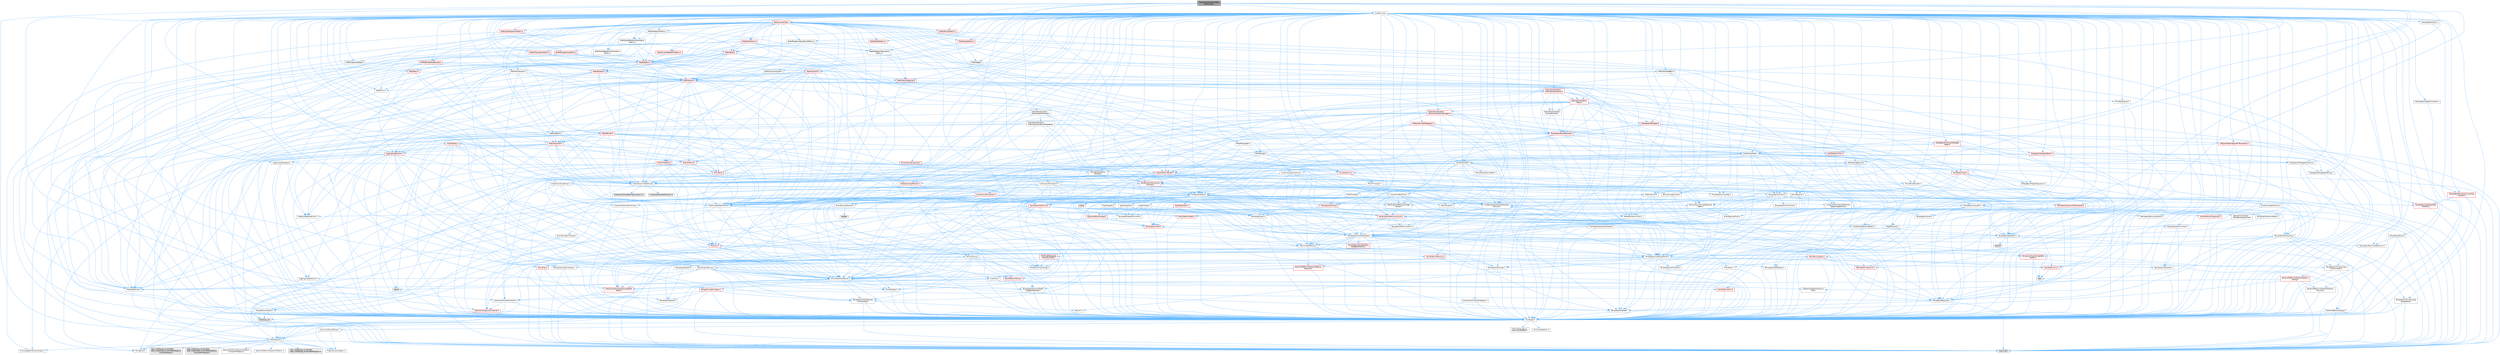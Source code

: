 digraph "PropertyLocalizationDataGathering.h"
{
 // INTERACTIVE_SVG=YES
 // LATEX_PDF_SIZE
  bgcolor="transparent";
  edge [fontname=Helvetica,fontsize=10,labelfontname=Helvetica,labelfontsize=10];
  node [fontname=Helvetica,fontsize=10,shape=box,height=0.2,width=0.4];
  Node1 [id="Node000001",label="PropertyLocalizationData\lGathering.h",height=0.2,width=0.4,color="gray40", fillcolor="grey60", style="filled", fontcolor="black",tooltip=" "];
  Node1 -> Node2 [id="edge1_Node000001_Node000002",color="steelblue1",style="solid",tooltip=" "];
  Node2 [id="Node000002",label="Containers/Array.h",height=0.2,width=0.4,color="grey40", fillcolor="white", style="filled",URL="$df/dd0/Array_8h.html",tooltip=" "];
  Node2 -> Node3 [id="edge2_Node000002_Node000003",color="steelblue1",style="solid",tooltip=" "];
  Node3 [id="Node000003",label="CoreTypes.h",height=0.2,width=0.4,color="grey40", fillcolor="white", style="filled",URL="$dc/dec/CoreTypes_8h.html",tooltip=" "];
  Node3 -> Node4 [id="edge3_Node000003_Node000004",color="steelblue1",style="solid",tooltip=" "];
  Node4 [id="Node000004",label="HAL/Platform.h",height=0.2,width=0.4,color="grey40", fillcolor="white", style="filled",URL="$d9/dd0/Platform_8h.html",tooltip=" "];
  Node4 -> Node5 [id="edge4_Node000004_Node000005",color="steelblue1",style="solid",tooltip=" "];
  Node5 [id="Node000005",label="Misc/Build.h",height=0.2,width=0.4,color="grey40", fillcolor="white", style="filled",URL="$d3/dbb/Build_8h.html",tooltip=" "];
  Node4 -> Node6 [id="edge5_Node000004_Node000006",color="steelblue1",style="solid",tooltip=" "];
  Node6 [id="Node000006",label="Misc/LargeWorldCoordinates.h",height=0.2,width=0.4,color="grey40", fillcolor="white", style="filled",URL="$d2/dcb/LargeWorldCoordinates_8h.html",tooltip=" "];
  Node4 -> Node7 [id="edge6_Node000004_Node000007",color="steelblue1",style="solid",tooltip=" "];
  Node7 [id="Node000007",label="type_traits",height=0.2,width=0.4,color="grey60", fillcolor="#E0E0E0", style="filled",tooltip=" "];
  Node4 -> Node8 [id="edge7_Node000004_Node000008",color="steelblue1",style="solid",tooltip=" "];
  Node8 [id="Node000008",label="PreprocessorHelpers.h",height=0.2,width=0.4,color="grey40", fillcolor="white", style="filled",URL="$db/ddb/PreprocessorHelpers_8h.html",tooltip=" "];
  Node4 -> Node9 [id="edge8_Node000004_Node000009",color="steelblue1",style="solid",tooltip=" "];
  Node9 [id="Node000009",label="UBT_COMPILED_PLATFORM\l/UBT_COMPILED_PLATFORMPlatform\lCompilerPreSetup.h",height=0.2,width=0.4,color="grey60", fillcolor="#E0E0E0", style="filled",tooltip=" "];
  Node4 -> Node10 [id="edge9_Node000004_Node000010",color="steelblue1",style="solid",tooltip=" "];
  Node10 [id="Node000010",label="GenericPlatform/GenericPlatform\lCompilerPreSetup.h",height=0.2,width=0.4,color="grey40", fillcolor="white", style="filled",URL="$d9/dc8/GenericPlatformCompilerPreSetup_8h.html",tooltip=" "];
  Node4 -> Node11 [id="edge10_Node000004_Node000011",color="steelblue1",style="solid",tooltip=" "];
  Node11 [id="Node000011",label="GenericPlatform/GenericPlatform.h",height=0.2,width=0.4,color="grey40", fillcolor="white", style="filled",URL="$d6/d84/GenericPlatform_8h.html",tooltip=" "];
  Node4 -> Node12 [id="edge11_Node000004_Node000012",color="steelblue1",style="solid",tooltip=" "];
  Node12 [id="Node000012",label="UBT_COMPILED_PLATFORM\l/UBT_COMPILED_PLATFORMPlatform.h",height=0.2,width=0.4,color="grey60", fillcolor="#E0E0E0", style="filled",tooltip=" "];
  Node4 -> Node13 [id="edge12_Node000004_Node000013",color="steelblue1",style="solid",tooltip=" "];
  Node13 [id="Node000013",label="UBT_COMPILED_PLATFORM\l/UBT_COMPILED_PLATFORMPlatform\lCompilerSetup.h",height=0.2,width=0.4,color="grey60", fillcolor="#E0E0E0", style="filled",tooltip=" "];
  Node3 -> Node14 [id="edge13_Node000003_Node000014",color="steelblue1",style="solid",tooltip=" "];
  Node14 [id="Node000014",label="ProfilingDebugging\l/UMemoryDefines.h",height=0.2,width=0.4,color="grey40", fillcolor="white", style="filled",URL="$d2/da2/UMemoryDefines_8h.html",tooltip=" "];
  Node3 -> Node15 [id="edge14_Node000003_Node000015",color="steelblue1",style="solid",tooltip=" "];
  Node15 [id="Node000015",label="Misc/CoreMiscDefines.h",height=0.2,width=0.4,color="grey40", fillcolor="white", style="filled",URL="$da/d38/CoreMiscDefines_8h.html",tooltip=" "];
  Node15 -> Node4 [id="edge15_Node000015_Node000004",color="steelblue1",style="solid",tooltip=" "];
  Node15 -> Node8 [id="edge16_Node000015_Node000008",color="steelblue1",style="solid",tooltip=" "];
  Node3 -> Node16 [id="edge17_Node000003_Node000016",color="steelblue1",style="solid",tooltip=" "];
  Node16 [id="Node000016",label="Misc/CoreDefines.h",height=0.2,width=0.4,color="grey40", fillcolor="white", style="filled",URL="$d3/dd2/CoreDefines_8h.html",tooltip=" "];
  Node2 -> Node17 [id="edge18_Node000002_Node000017",color="steelblue1",style="solid",tooltip=" "];
  Node17 [id="Node000017",label="Misc/AssertionMacros.h",height=0.2,width=0.4,color="grey40", fillcolor="white", style="filled",URL="$d0/dfa/AssertionMacros_8h.html",tooltip=" "];
  Node17 -> Node3 [id="edge19_Node000017_Node000003",color="steelblue1",style="solid",tooltip=" "];
  Node17 -> Node4 [id="edge20_Node000017_Node000004",color="steelblue1",style="solid",tooltip=" "];
  Node17 -> Node18 [id="edge21_Node000017_Node000018",color="steelblue1",style="solid",tooltip=" "];
  Node18 [id="Node000018",label="HAL/PlatformMisc.h",height=0.2,width=0.4,color="red", fillcolor="#FFF0F0", style="filled",URL="$d0/df5/PlatformMisc_8h.html",tooltip=" "];
  Node18 -> Node3 [id="edge22_Node000018_Node000003",color="steelblue1",style="solid",tooltip=" "];
  Node17 -> Node8 [id="edge23_Node000017_Node000008",color="steelblue1",style="solid",tooltip=" "];
  Node17 -> Node54 [id="edge24_Node000017_Node000054",color="steelblue1",style="solid",tooltip=" "];
  Node54 [id="Node000054",label="Templates/EnableIf.h",height=0.2,width=0.4,color="grey40", fillcolor="white", style="filled",URL="$d7/d60/EnableIf_8h.html",tooltip=" "];
  Node54 -> Node3 [id="edge25_Node000054_Node000003",color="steelblue1",style="solid",tooltip=" "];
  Node17 -> Node55 [id="edge26_Node000017_Node000055",color="steelblue1",style="solid",tooltip=" "];
  Node55 [id="Node000055",label="Templates/IsArrayOrRefOf\lTypeByPredicate.h",height=0.2,width=0.4,color="grey40", fillcolor="white", style="filled",URL="$d6/da1/IsArrayOrRefOfTypeByPredicate_8h.html",tooltip=" "];
  Node55 -> Node3 [id="edge27_Node000055_Node000003",color="steelblue1",style="solid",tooltip=" "];
  Node17 -> Node56 [id="edge28_Node000017_Node000056",color="steelblue1",style="solid",tooltip=" "];
  Node56 [id="Node000056",label="Templates/IsValidVariadic\lFunctionArg.h",height=0.2,width=0.4,color="grey40", fillcolor="white", style="filled",URL="$d0/dc8/IsValidVariadicFunctionArg_8h.html",tooltip=" "];
  Node56 -> Node3 [id="edge29_Node000056_Node000003",color="steelblue1",style="solid",tooltip=" "];
  Node56 -> Node57 [id="edge30_Node000056_Node000057",color="steelblue1",style="solid",tooltip=" "];
  Node57 [id="Node000057",label="IsEnum.h",height=0.2,width=0.4,color="grey40", fillcolor="white", style="filled",URL="$d4/de5/IsEnum_8h.html",tooltip=" "];
  Node56 -> Node7 [id="edge31_Node000056_Node000007",color="steelblue1",style="solid",tooltip=" "];
  Node17 -> Node58 [id="edge32_Node000017_Node000058",color="steelblue1",style="solid",tooltip=" "];
  Node58 [id="Node000058",label="Traits/IsCharEncodingCompatible\lWith.h",height=0.2,width=0.4,color="red", fillcolor="#FFF0F0", style="filled",URL="$df/dd1/IsCharEncodingCompatibleWith_8h.html",tooltip=" "];
  Node58 -> Node7 [id="edge33_Node000058_Node000007",color="steelblue1",style="solid",tooltip=" "];
  Node17 -> Node60 [id="edge34_Node000017_Node000060",color="steelblue1",style="solid",tooltip=" "];
  Node60 [id="Node000060",label="Misc/VarArgs.h",height=0.2,width=0.4,color="grey40", fillcolor="white", style="filled",URL="$d5/d6f/VarArgs_8h.html",tooltip=" "];
  Node60 -> Node3 [id="edge35_Node000060_Node000003",color="steelblue1",style="solid",tooltip=" "];
  Node17 -> Node61 [id="edge36_Node000017_Node000061",color="steelblue1",style="solid",tooltip=" "];
  Node61 [id="Node000061",label="String/FormatStringSan.h",height=0.2,width=0.4,color="red", fillcolor="#FFF0F0", style="filled",URL="$d3/d8b/FormatStringSan_8h.html",tooltip=" "];
  Node61 -> Node7 [id="edge37_Node000061_Node000007",color="steelblue1",style="solid",tooltip=" "];
  Node61 -> Node3 [id="edge38_Node000061_Node000003",color="steelblue1",style="solid",tooltip=" "];
  Node61 -> Node62 [id="edge39_Node000061_Node000062",color="steelblue1",style="solid",tooltip=" "];
  Node62 [id="Node000062",label="Templates/Requires.h",height=0.2,width=0.4,color="grey40", fillcolor="white", style="filled",URL="$dc/d96/Requires_8h.html",tooltip=" "];
  Node62 -> Node54 [id="edge40_Node000062_Node000054",color="steelblue1",style="solid",tooltip=" "];
  Node62 -> Node7 [id="edge41_Node000062_Node000007",color="steelblue1",style="solid",tooltip=" "];
  Node61 -> Node63 [id="edge42_Node000061_Node000063",color="steelblue1",style="solid",tooltip=" "];
  Node63 [id="Node000063",label="Templates/Identity.h",height=0.2,width=0.4,color="grey40", fillcolor="white", style="filled",URL="$d0/dd5/Identity_8h.html",tooltip=" "];
  Node61 -> Node56 [id="edge43_Node000061_Node000056",color="steelblue1",style="solid",tooltip=" "];
  Node61 -> Node26 [id="edge44_Node000061_Node000026",color="steelblue1",style="solid",tooltip=" "];
  Node26 [id="Node000026",label="Containers/ContainersFwd.h",height=0.2,width=0.4,color="grey40", fillcolor="white", style="filled",URL="$d4/d0a/ContainersFwd_8h.html",tooltip=" "];
  Node26 -> Node4 [id="edge45_Node000026_Node000004",color="steelblue1",style="solid",tooltip=" "];
  Node26 -> Node3 [id="edge46_Node000026_Node000003",color="steelblue1",style="solid",tooltip=" "];
  Node26 -> Node23 [id="edge47_Node000026_Node000023",color="steelblue1",style="solid",tooltip=" "];
  Node23 [id="Node000023",label="Traits/IsContiguousContainer.h",height=0.2,width=0.4,color="red", fillcolor="#FFF0F0", style="filled",URL="$d5/d3c/IsContiguousContainer_8h.html",tooltip=" "];
  Node23 -> Node3 [id="edge48_Node000023_Node000003",color="steelblue1",style="solid",tooltip=" "];
  Node23 -> Node22 [id="edge49_Node000023_Node000022",color="steelblue1",style="solid",tooltip=" "];
  Node22 [id="Node000022",label="initializer_list",height=0.2,width=0.4,color="grey60", fillcolor="#E0E0E0", style="filled",tooltip=" "];
  Node17 -> Node67 [id="edge50_Node000017_Node000067",color="steelblue1",style="solid",tooltip=" "];
  Node67 [id="Node000067",label="atomic",height=0.2,width=0.4,color="grey60", fillcolor="#E0E0E0", style="filled",tooltip=" "];
  Node2 -> Node68 [id="edge51_Node000002_Node000068",color="steelblue1",style="solid",tooltip=" "];
  Node68 [id="Node000068",label="Misc/IntrusiveUnsetOptional\lState.h",height=0.2,width=0.4,color="grey40", fillcolor="white", style="filled",URL="$d2/d0a/IntrusiveUnsetOptionalState_8h.html",tooltip=" "];
  Node68 -> Node69 [id="edge52_Node000068_Node000069",color="steelblue1",style="solid",tooltip=" "];
  Node69 [id="Node000069",label="Misc/OptionalFwd.h",height=0.2,width=0.4,color="grey40", fillcolor="white", style="filled",URL="$dc/d50/OptionalFwd_8h.html",tooltip=" "];
  Node2 -> Node70 [id="edge53_Node000002_Node000070",color="steelblue1",style="solid",tooltip=" "];
  Node70 [id="Node000070",label="Misc/ReverseIterate.h",height=0.2,width=0.4,color="grey40", fillcolor="white", style="filled",URL="$db/de3/ReverseIterate_8h.html",tooltip=" "];
  Node70 -> Node4 [id="edge54_Node000070_Node000004",color="steelblue1",style="solid",tooltip=" "];
  Node70 -> Node71 [id="edge55_Node000070_Node000071",color="steelblue1",style="solid",tooltip=" "];
  Node71 [id="Node000071",label="iterator",height=0.2,width=0.4,color="grey60", fillcolor="#E0E0E0", style="filled",tooltip=" "];
  Node2 -> Node72 [id="edge56_Node000002_Node000072",color="steelblue1",style="solid",tooltip=" "];
  Node72 [id="Node000072",label="HAL/UnrealMemory.h",height=0.2,width=0.4,color="grey40", fillcolor="white", style="filled",URL="$d9/d96/UnrealMemory_8h.html",tooltip=" "];
  Node72 -> Node3 [id="edge57_Node000072_Node000003",color="steelblue1",style="solid",tooltip=" "];
  Node72 -> Node73 [id="edge58_Node000072_Node000073",color="steelblue1",style="solid",tooltip=" "];
  Node73 [id="Node000073",label="GenericPlatform/GenericPlatform\lMemory.h",height=0.2,width=0.4,color="red", fillcolor="#FFF0F0", style="filled",URL="$dd/d22/GenericPlatformMemory_8h.html",tooltip=" "];
  Node73 -> Node25 [id="edge59_Node000073_Node000025",color="steelblue1",style="solid",tooltip=" "];
  Node25 [id="Node000025",label="CoreFwd.h",height=0.2,width=0.4,color="grey40", fillcolor="white", style="filled",URL="$d1/d1e/CoreFwd_8h.html",tooltip=" "];
  Node25 -> Node3 [id="edge60_Node000025_Node000003",color="steelblue1",style="solid",tooltip=" "];
  Node25 -> Node26 [id="edge61_Node000025_Node000026",color="steelblue1",style="solid",tooltip=" "];
  Node25 -> Node27 [id="edge62_Node000025_Node000027",color="steelblue1",style="solid",tooltip=" "];
  Node27 [id="Node000027",label="Math/MathFwd.h",height=0.2,width=0.4,color="grey40", fillcolor="white", style="filled",URL="$d2/d10/MathFwd_8h.html",tooltip=" "];
  Node27 -> Node4 [id="edge63_Node000027_Node000004",color="steelblue1",style="solid",tooltip=" "];
  Node25 -> Node28 [id="edge64_Node000025_Node000028",color="steelblue1",style="solid",tooltip=" "];
  Node28 [id="Node000028",label="UObject/UObjectHierarchy\lFwd.h",height=0.2,width=0.4,color="grey40", fillcolor="white", style="filled",URL="$d3/d13/UObjectHierarchyFwd_8h.html",tooltip=" "];
  Node73 -> Node3 [id="edge65_Node000073_Node000003",color="steelblue1",style="solid",tooltip=" "];
  Node73 -> Node74 [id="edge66_Node000073_Node000074",color="steelblue1",style="solid",tooltip=" "];
  Node74 [id="Node000074",label="HAL/PlatformString.h",height=0.2,width=0.4,color="red", fillcolor="#FFF0F0", style="filled",URL="$db/db5/PlatformString_8h.html",tooltip=" "];
  Node74 -> Node3 [id="edge67_Node000074_Node000003",color="steelblue1",style="solid",tooltip=" "];
  Node72 -> Node76 [id="edge68_Node000072_Node000076",color="steelblue1",style="solid",tooltip=" "];
  Node76 [id="Node000076",label="HAL/MemoryBase.h",height=0.2,width=0.4,color="red", fillcolor="#FFF0F0", style="filled",URL="$d6/d9f/MemoryBase_8h.html",tooltip=" "];
  Node76 -> Node3 [id="edge69_Node000076_Node000003",color="steelblue1",style="solid",tooltip=" "];
  Node76 -> Node47 [id="edge70_Node000076_Node000047",color="steelblue1",style="solid",tooltip=" "];
  Node47 [id="Node000047",label="HAL/PlatformAtomics.h",height=0.2,width=0.4,color="red", fillcolor="#FFF0F0", style="filled",URL="$d3/d36/PlatformAtomics_8h.html",tooltip=" "];
  Node47 -> Node3 [id="edge71_Node000047_Node000003",color="steelblue1",style="solid",tooltip=" "];
  Node76 -> Node30 [id="edge72_Node000076_Node000030",color="steelblue1",style="solid",tooltip=" "];
  Node30 [id="Node000030",label="HAL/PlatformCrt.h",height=0.2,width=0.4,color="red", fillcolor="#FFF0F0", style="filled",URL="$d8/d75/PlatformCrt_8h.html",tooltip=" "];
  Node30 -> Node31 [id="edge73_Node000030_Node000031",color="steelblue1",style="solid",tooltip=" "];
  Node31 [id="Node000031",label="new",height=0.2,width=0.4,color="grey60", fillcolor="#E0E0E0", style="filled",tooltip=" "];
  Node76 -> Node77 [id="edge74_Node000076_Node000077",color="steelblue1",style="solid",tooltip=" "];
  Node77 [id="Node000077",label="Misc/Exec.h",height=0.2,width=0.4,color="grey40", fillcolor="white", style="filled",URL="$de/ddb/Exec_8h.html",tooltip=" "];
  Node77 -> Node3 [id="edge75_Node000077_Node000003",color="steelblue1",style="solid",tooltip=" "];
  Node77 -> Node17 [id="edge76_Node000077_Node000017",color="steelblue1",style="solid",tooltip=" "];
  Node76 -> Node78 [id="edge77_Node000076_Node000078",color="steelblue1",style="solid",tooltip=" "];
  Node78 [id="Node000078",label="Misc/OutputDevice.h",height=0.2,width=0.4,color="grey40", fillcolor="white", style="filled",URL="$d7/d32/OutputDevice_8h.html",tooltip=" "];
  Node78 -> Node25 [id="edge78_Node000078_Node000025",color="steelblue1",style="solid",tooltip=" "];
  Node78 -> Node3 [id="edge79_Node000078_Node000003",color="steelblue1",style="solid",tooltip=" "];
  Node78 -> Node79 [id="edge80_Node000078_Node000079",color="steelblue1",style="solid",tooltip=" "];
  Node79 [id="Node000079",label="Logging/LogVerbosity.h",height=0.2,width=0.4,color="grey40", fillcolor="white", style="filled",URL="$d2/d8f/LogVerbosity_8h.html",tooltip=" "];
  Node79 -> Node3 [id="edge81_Node000079_Node000003",color="steelblue1",style="solid",tooltip=" "];
  Node78 -> Node60 [id="edge82_Node000078_Node000060",color="steelblue1",style="solid",tooltip=" "];
  Node78 -> Node55 [id="edge83_Node000078_Node000055",color="steelblue1",style="solid",tooltip=" "];
  Node78 -> Node56 [id="edge84_Node000078_Node000056",color="steelblue1",style="solid",tooltip=" "];
  Node78 -> Node58 [id="edge85_Node000078_Node000058",color="steelblue1",style="solid",tooltip=" "];
  Node72 -> Node89 [id="edge86_Node000072_Node000089",color="steelblue1",style="solid",tooltip=" "];
  Node89 [id="Node000089",label="HAL/PlatformMemory.h",height=0.2,width=0.4,color="red", fillcolor="#FFF0F0", style="filled",URL="$de/d68/PlatformMemory_8h.html",tooltip=" "];
  Node89 -> Node3 [id="edge87_Node000089_Node000003",color="steelblue1",style="solid",tooltip=" "];
  Node89 -> Node73 [id="edge88_Node000089_Node000073",color="steelblue1",style="solid",tooltip=" "];
  Node72 -> Node91 [id="edge89_Node000072_Node000091",color="steelblue1",style="solid",tooltip=" "];
  Node91 [id="Node000091",label="ProfilingDebugging\l/MemoryTrace.h",height=0.2,width=0.4,color="red", fillcolor="#FFF0F0", style="filled",URL="$da/dd7/MemoryTrace_8h.html",tooltip=" "];
  Node91 -> Node4 [id="edge90_Node000091_Node000004",color="steelblue1",style="solid",tooltip=" "];
  Node91 -> Node42 [id="edge91_Node000091_Node000042",color="steelblue1",style="solid",tooltip=" "];
  Node42 [id="Node000042",label="Misc/EnumClassFlags.h",height=0.2,width=0.4,color="grey40", fillcolor="white", style="filled",URL="$d8/de7/EnumClassFlags_8h.html",tooltip=" "];
  Node72 -> Node92 [id="edge92_Node000072_Node000092",color="steelblue1",style="solid",tooltip=" "];
  Node92 [id="Node000092",label="Templates/IsPointer.h",height=0.2,width=0.4,color="grey40", fillcolor="white", style="filled",URL="$d7/d05/IsPointer_8h.html",tooltip=" "];
  Node92 -> Node3 [id="edge93_Node000092_Node000003",color="steelblue1",style="solid",tooltip=" "];
  Node2 -> Node93 [id="edge94_Node000002_Node000093",color="steelblue1",style="solid",tooltip=" "];
  Node93 [id="Node000093",label="Templates/UnrealTypeTraits.h",height=0.2,width=0.4,color="grey40", fillcolor="white", style="filled",URL="$d2/d2d/UnrealTypeTraits_8h.html",tooltip=" "];
  Node93 -> Node3 [id="edge95_Node000093_Node000003",color="steelblue1",style="solid",tooltip=" "];
  Node93 -> Node92 [id="edge96_Node000093_Node000092",color="steelblue1",style="solid",tooltip=" "];
  Node93 -> Node17 [id="edge97_Node000093_Node000017",color="steelblue1",style="solid",tooltip=" "];
  Node93 -> Node85 [id="edge98_Node000093_Node000085",color="steelblue1",style="solid",tooltip=" "];
  Node85 [id="Node000085",label="Templates/AndOrNot.h",height=0.2,width=0.4,color="grey40", fillcolor="white", style="filled",URL="$db/d0a/AndOrNot_8h.html",tooltip=" "];
  Node85 -> Node3 [id="edge99_Node000085_Node000003",color="steelblue1",style="solid",tooltip=" "];
  Node93 -> Node54 [id="edge100_Node000093_Node000054",color="steelblue1",style="solid",tooltip=" "];
  Node93 -> Node94 [id="edge101_Node000093_Node000094",color="steelblue1",style="solid",tooltip=" "];
  Node94 [id="Node000094",label="Templates/IsArithmetic.h",height=0.2,width=0.4,color="grey40", fillcolor="white", style="filled",URL="$d2/d5d/IsArithmetic_8h.html",tooltip=" "];
  Node94 -> Node3 [id="edge102_Node000094_Node000003",color="steelblue1",style="solid",tooltip=" "];
  Node93 -> Node57 [id="edge103_Node000093_Node000057",color="steelblue1",style="solid",tooltip=" "];
  Node93 -> Node95 [id="edge104_Node000093_Node000095",color="steelblue1",style="solid",tooltip=" "];
  Node95 [id="Node000095",label="Templates/Models.h",height=0.2,width=0.4,color="grey40", fillcolor="white", style="filled",URL="$d3/d0c/Models_8h.html",tooltip=" "];
  Node95 -> Node63 [id="edge105_Node000095_Node000063",color="steelblue1",style="solid",tooltip=" "];
  Node93 -> Node96 [id="edge106_Node000093_Node000096",color="steelblue1",style="solid",tooltip=" "];
  Node96 [id="Node000096",label="Templates/IsPODType.h",height=0.2,width=0.4,color="grey40", fillcolor="white", style="filled",URL="$d7/db1/IsPODType_8h.html",tooltip=" "];
  Node96 -> Node3 [id="edge107_Node000096_Node000003",color="steelblue1",style="solid",tooltip=" "];
  Node93 -> Node97 [id="edge108_Node000093_Node000097",color="steelblue1",style="solid",tooltip=" "];
  Node97 [id="Node000097",label="Templates/IsUECoreType.h",height=0.2,width=0.4,color="grey40", fillcolor="white", style="filled",URL="$d1/db8/IsUECoreType_8h.html",tooltip=" "];
  Node97 -> Node3 [id="edge109_Node000097_Node000003",color="steelblue1",style="solid",tooltip=" "];
  Node97 -> Node7 [id="edge110_Node000097_Node000007",color="steelblue1",style="solid",tooltip=" "];
  Node93 -> Node86 [id="edge111_Node000093_Node000086",color="steelblue1",style="solid",tooltip=" "];
  Node86 [id="Node000086",label="Templates/IsTriviallyCopy\lConstructible.h",height=0.2,width=0.4,color="grey40", fillcolor="white", style="filled",URL="$d3/d78/IsTriviallyCopyConstructible_8h.html",tooltip=" "];
  Node86 -> Node3 [id="edge112_Node000086_Node000003",color="steelblue1",style="solid",tooltip=" "];
  Node86 -> Node7 [id="edge113_Node000086_Node000007",color="steelblue1",style="solid",tooltip=" "];
  Node2 -> Node98 [id="edge114_Node000002_Node000098",color="steelblue1",style="solid",tooltip=" "];
  Node98 [id="Node000098",label="Templates/UnrealTemplate.h",height=0.2,width=0.4,color="grey40", fillcolor="white", style="filled",URL="$d4/d24/UnrealTemplate_8h.html",tooltip=" "];
  Node98 -> Node3 [id="edge115_Node000098_Node000003",color="steelblue1",style="solid",tooltip=" "];
  Node98 -> Node92 [id="edge116_Node000098_Node000092",color="steelblue1",style="solid",tooltip=" "];
  Node98 -> Node72 [id="edge117_Node000098_Node000072",color="steelblue1",style="solid",tooltip=" "];
  Node98 -> Node99 [id="edge118_Node000098_Node000099",color="steelblue1",style="solid",tooltip=" "];
  Node99 [id="Node000099",label="Templates/CopyQualifiers\lAndRefsFromTo.h",height=0.2,width=0.4,color="red", fillcolor="#FFF0F0", style="filled",URL="$d3/db3/CopyQualifiersAndRefsFromTo_8h.html",tooltip=" "];
  Node98 -> Node93 [id="edge119_Node000098_Node000093",color="steelblue1",style="solid",tooltip=" "];
  Node98 -> Node101 [id="edge120_Node000098_Node000101",color="steelblue1",style="solid",tooltip=" "];
  Node101 [id="Node000101",label="Templates/RemoveReference.h",height=0.2,width=0.4,color="grey40", fillcolor="white", style="filled",URL="$da/dbe/RemoveReference_8h.html",tooltip=" "];
  Node101 -> Node3 [id="edge121_Node000101_Node000003",color="steelblue1",style="solid",tooltip=" "];
  Node98 -> Node62 [id="edge122_Node000098_Node000062",color="steelblue1",style="solid",tooltip=" "];
  Node98 -> Node102 [id="edge123_Node000098_Node000102",color="steelblue1",style="solid",tooltip=" "];
  Node102 [id="Node000102",label="Templates/TypeCompatible\lBytes.h",height=0.2,width=0.4,color="red", fillcolor="#FFF0F0", style="filled",URL="$df/d0a/TypeCompatibleBytes_8h.html",tooltip=" "];
  Node102 -> Node3 [id="edge124_Node000102_Node000003",color="steelblue1",style="solid",tooltip=" "];
  Node102 -> Node31 [id="edge125_Node000102_Node000031",color="steelblue1",style="solid",tooltip=" "];
  Node102 -> Node7 [id="edge126_Node000102_Node000007",color="steelblue1",style="solid",tooltip=" "];
  Node98 -> Node63 [id="edge127_Node000098_Node000063",color="steelblue1",style="solid",tooltip=" "];
  Node98 -> Node23 [id="edge128_Node000098_Node000023",color="steelblue1",style="solid",tooltip=" "];
  Node98 -> Node103 [id="edge129_Node000098_Node000103",color="steelblue1",style="solid",tooltip=" "];
  Node103 [id="Node000103",label="Traits/UseBitwiseSwap.h",height=0.2,width=0.4,color="grey40", fillcolor="white", style="filled",URL="$db/df3/UseBitwiseSwap_8h.html",tooltip=" "];
  Node103 -> Node3 [id="edge130_Node000103_Node000003",color="steelblue1",style="solid",tooltip=" "];
  Node103 -> Node7 [id="edge131_Node000103_Node000007",color="steelblue1",style="solid",tooltip=" "];
  Node98 -> Node7 [id="edge132_Node000098_Node000007",color="steelblue1",style="solid",tooltip=" "];
  Node2 -> Node104 [id="edge133_Node000002_Node000104",color="steelblue1",style="solid",tooltip=" "];
  Node104 [id="Node000104",label="Containers/AllowShrinking.h",height=0.2,width=0.4,color="grey40", fillcolor="white", style="filled",URL="$d7/d1a/AllowShrinking_8h.html",tooltip=" "];
  Node104 -> Node3 [id="edge134_Node000104_Node000003",color="steelblue1",style="solid",tooltip=" "];
  Node2 -> Node105 [id="edge135_Node000002_Node000105",color="steelblue1",style="solid",tooltip=" "];
  Node105 [id="Node000105",label="Containers/ContainerAllocation\lPolicies.h",height=0.2,width=0.4,color="grey40", fillcolor="white", style="filled",URL="$d7/dff/ContainerAllocationPolicies_8h.html",tooltip=" "];
  Node105 -> Node3 [id="edge136_Node000105_Node000003",color="steelblue1",style="solid",tooltip=" "];
  Node105 -> Node106 [id="edge137_Node000105_Node000106",color="steelblue1",style="solid",tooltip=" "];
  Node106 [id="Node000106",label="Containers/ContainerHelpers.h",height=0.2,width=0.4,color="grey40", fillcolor="white", style="filled",URL="$d7/d33/ContainerHelpers_8h.html",tooltip=" "];
  Node106 -> Node3 [id="edge138_Node000106_Node000003",color="steelblue1",style="solid",tooltip=" "];
  Node105 -> Node105 [id="edge139_Node000105_Node000105",color="steelblue1",style="solid",tooltip=" "];
  Node105 -> Node107 [id="edge140_Node000105_Node000107",color="steelblue1",style="solid",tooltip=" "];
  Node107 [id="Node000107",label="HAL/PlatformMath.h",height=0.2,width=0.4,color="red", fillcolor="#FFF0F0", style="filled",URL="$dc/d53/PlatformMath_8h.html",tooltip=" "];
  Node107 -> Node3 [id="edge141_Node000107_Node000003",color="steelblue1",style="solid",tooltip=" "];
  Node105 -> Node72 [id="edge142_Node000105_Node000072",color="steelblue1",style="solid",tooltip=" "];
  Node105 -> Node40 [id="edge143_Node000105_Node000040",color="steelblue1",style="solid",tooltip=" "];
  Node40 [id="Node000040",label="Math/NumericLimits.h",height=0.2,width=0.4,color="grey40", fillcolor="white", style="filled",URL="$df/d1b/NumericLimits_8h.html",tooltip=" "];
  Node40 -> Node3 [id="edge144_Node000040_Node000003",color="steelblue1",style="solid",tooltip=" "];
  Node105 -> Node17 [id="edge145_Node000105_Node000017",color="steelblue1",style="solid",tooltip=" "];
  Node105 -> Node115 [id="edge146_Node000105_Node000115",color="steelblue1",style="solid",tooltip=" "];
  Node115 [id="Node000115",label="Templates/IsPolymorphic.h",height=0.2,width=0.4,color="grey40", fillcolor="white", style="filled",URL="$dc/d20/IsPolymorphic_8h.html",tooltip=" "];
  Node105 -> Node116 [id="edge147_Node000105_Node000116",color="steelblue1",style="solid",tooltip=" "];
  Node116 [id="Node000116",label="Templates/MemoryOps.h",height=0.2,width=0.4,color="grey40", fillcolor="white", style="filled",URL="$db/dea/MemoryOps_8h.html",tooltip=" "];
  Node116 -> Node3 [id="edge148_Node000116_Node000003",color="steelblue1",style="solid",tooltip=" "];
  Node116 -> Node72 [id="edge149_Node000116_Node000072",color="steelblue1",style="solid",tooltip=" "];
  Node116 -> Node87 [id="edge150_Node000116_Node000087",color="steelblue1",style="solid",tooltip=" "];
  Node87 [id="Node000087",label="Templates/IsTriviallyCopy\lAssignable.h",height=0.2,width=0.4,color="grey40", fillcolor="white", style="filled",URL="$d2/df2/IsTriviallyCopyAssignable_8h.html",tooltip=" "];
  Node87 -> Node3 [id="edge151_Node000087_Node000003",color="steelblue1",style="solid",tooltip=" "];
  Node87 -> Node7 [id="edge152_Node000087_Node000007",color="steelblue1",style="solid",tooltip=" "];
  Node116 -> Node86 [id="edge153_Node000116_Node000086",color="steelblue1",style="solid",tooltip=" "];
  Node116 -> Node62 [id="edge154_Node000116_Node000062",color="steelblue1",style="solid",tooltip=" "];
  Node116 -> Node93 [id="edge155_Node000116_Node000093",color="steelblue1",style="solid",tooltip=" "];
  Node116 -> Node103 [id="edge156_Node000116_Node000103",color="steelblue1",style="solid",tooltip=" "];
  Node116 -> Node31 [id="edge157_Node000116_Node000031",color="steelblue1",style="solid",tooltip=" "];
  Node116 -> Node7 [id="edge158_Node000116_Node000007",color="steelblue1",style="solid",tooltip=" "];
  Node105 -> Node102 [id="edge159_Node000105_Node000102",color="steelblue1",style="solid",tooltip=" "];
  Node105 -> Node7 [id="edge160_Node000105_Node000007",color="steelblue1",style="solid",tooltip=" "];
  Node2 -> Node117 [id="edge161_Node000002_Node000117",color="steelblue1",style="solid",tooltip=" "];
  Node117 [id="Node000117",label="Containers/ContainerElement\lTypeCompatibility.h",height=0.2,width=0.4,color="grey40", fillcolor="white", style="filled",URL="$df/ddf/ContainerElementTypeCompatibility_8h.html",tooltip=" "];
  Node117 -> Node3 [id="edge162_Node000117_Node000003",color="steelblue1",style="solid",tooltip=" "];
  Node117 -> Node93 [id="edge163_Node000117_Node000093",color="steelblue1",style="solid",tooltip=" "];
  Node2 -> Node118 [id="edge164_Node000002_Node000118",color="steelblue1",style="solid",tooltip=" "];
  Node118 [id="Node000118",label="Serialization/Archive.h",height=0.2,width=0.4,color="red", fillcolor="#FFF0F0", style="filled",URL="$d7/d3b/Archive_8h.html",tooltip=" "];
  Node118 -> Node25 [id="edge165_Node000118_Node000025",color="steelblue1",style="solid",tooltip=" "];
  Node118 -> Node3 [id="edge166_Node000118_Node000003",color="steelblue1",style="solid",tooltip=" "];
  Node118 -> Node119 [id="edge167_Node000118_Node000119",color="steelblue1",style="solid",tooltip=" "];
  Node119 [id="Node000119",label="HAL/PlatformProperties.h",height=0.2,width=0.4,color="red", fillcolor="#FFF0F0", style="filled",URL="$d9/db0/PlatformProperties_8h.html",tooltip=" "];
  Node119 -> Node3 [id="edge168_Node000119_Node000003",color="steelblue1",style="solid",tooltip=" "];
  Node118 -> Node122 [id="edge169_Node000118_Node000122",color="steelblue1",style="solid",tooltip=" "];
  Node122 [id="Node000122",label="Internationalization\l/TextNamespaceFwd.h",height=0.2,width=0.4,color="grey40", fillcolor="white", style="filled",URL="$d8/d97/TextNamespaceFwd_8h.html",tooltip=" "];
  Node122 -> Node3 [id="edge170_Node000122_Node000003",color="steelblue1",style="solid",tooltip=" "];
  Node118 -> Node27 [id="edge171_Node000118_Node000027",color="steelblue1",style="solid",tooltip=" "];
  Node118 -> Node17 [id="edge172_Node000118_Node000017",color="steelblue1",style="solid",tooltip=" "];
  Node118 -> Node5 [id="edge173_Node000118_Node000005",color="steelblue1",style="solid",tooltip=" "];
  Node118 -> Node123 [id="edge174_Node000118_Node000123",color="steelblue1",style="solid",tooltip=" "];
  Node123 [id="Node000123",label="Misc/EngineVersionBase.h",height=0.2,width=0.4,color="grey40", fillcolor="white", style="filled",URL="$d5/d2b/EngineVersionBase_8h.html",tooltip=" "];
  Node123 -> Node3 [id="edge175_Node000123_Node000003",color="steelblue1",style="solid",tooltip=" "];
  Node118 -> Node60 [id="edge176_Node000118_Node000060",color="steelblue1",style="solid",tooltip=" "];
  Node118 -> Node54 [id="edge177_Node000118_Node000054",color="steelblue1",style="solid",tooltip=" "];
  Node118 -> Node55 [id="edge178_Node000118_Node000055",color="steelblue1",style="solid",tooltip=" "];
  Node118 -> Node126 [id="edge179_Node000118_Node000126",color="steelblue1",style="solid",tooltip=" "];
  Node126 [id="Node000126",label="Templates/IsEnumClass.h",height=0.2,width=0.4,color="grey40", fillcolor="white", style="filled",URL="$d7/d15/IsEnumClass_8h.html",tooltip=" "];
  Node126 -> Node3 [id="edge180_Node000126_Node000003",color="steelblue1",style="solid",tooltip=" "];
  Node126 -> Node85 [id="edge181_Node000126_Node000085",color="steelblue1",style="solid",tooltip=" "];
  Node118 -> Node56 [id="edge182_Node000118_Node000056",color="steelblue1",style="solid",tooltip=" "];
  Node118 -> Node98 [id="edge183_Node000118_Node000098",color="steelblue1",style="solid",tooltip=" "];
  Node118 -> Node58 [id="edge184_Node000118_Node000058",color="steelblue1",style="solid",tooltip=" "];
  Node118 -> Node127 [id="edge185_Node000118_Node000127",color="steelblue1",style="solid",tooltip=" "];
  Node127 [id="Node000127",label="UObject/ObjectVersion.h",height=0.2,width=0.4,color="grey40", fillcolor="white", style="filled",URL="$da/d63/ObjectVersion_8h.html",tooltip=" "];
  Node127 -> Node3 [id="edge186_Node000127_Node000003",color="steelblue1",style="solid",tooltip=" "];
  Node2 -> Node128 [id="edge187_Node000002_Node000128",color="steelblue1",style="solid",tooltip=" "];
  Node128 [id="Node000128",label="Serialization/MemoryImage\lWriter.h",height=0.2,width=0.4,color="grey40", fillcolor="white", style="filled",URL="$d0/d08/MemoryImageWriter_8h.html",tooltip=" "];
  Node128 -> Node3 [id="edge188_Node000128_Node000003",color="steelblue1",style="solid",tooltip=" "];
  Node128 -> Node129 [id="edge189_Node000128_Node000129",color="steelblue1",style="solid",tooltip=" "];
  Node129 [id="Node000129",label="Serialization/MemoryLayout.h",height=0.2,width=0.4,color="red", fillcolor="#FFF0F0", style="filled",URL="$d7/d66/MemoryLayout_8h.html",tooltip=" "];
  Node129 -> Node132 [id="edge190_Node000129_Node000132",color="steelblue1",style="solid",tooltip=" "];
  Node132 [id="Node000132",label="Containers/EnumAsByte.h",height=0.2,width=0.4,color="grey40", fillcolor="white", style="filled",URL="$d6/d9a/EnumAsByte_8h.html",tooltip=" "];
  Node132 -> Node3 [id="edge191_Node000132_Node000003",color="steelblue1",style="solid",tooltip=" "];
  Node132 -> Node96 [id="edge192_Node000132_Node000096",color="steelblue1",style="solid",tooltip=" "];
  Node132 -> Node133 [id="edge193_Node000132_Node000133",color="steelblue1",style="solid",tooltip=" "];
  Node133 [id="Node000133",label="Templates/TypeHash.h",height=0.2,width=0.4,color="grey40", fillcolor="white", style="filled",URL="$d1/d62/TypeHash_8h.html",tooltip=" "];
  Node133 -> Node3 [id="edge194_Node000133_Node000003",color="steelblue1",style="solid",tooltip=" "];
  Node133 -> Node62 [id="edge195_Node000133_Node000062",color="steelblue1",style="solid",tooltip=" "];
  Node133 -> Node134 [id="edge196_Node000133_Node000134",color="steelblue1",style="solid",tooltip=" "];
  Node134 [id="Node000134",label="Misc/Crc.h",height=0.2,width=0.4,color="red", fillcolor="#FFF0F0", style="filled",URL="$d4/dd2/Crc_8h.html",tooltip=" "];
  Node134 -> Node3 [id="edge197_Node000134_Node000003",color="steelblue1",style="solid",tooltip=" "];
  Node134 -> Node74 [id="edge198_Node000134_Node000074",color="steelblue1",style="solid",tooltip=" "];
  Node134 -> Node17 [id="edge199_Node000134_Node000017",color="steelblue1",style="solid",tooltip=" "];
  Node134 -> Node135 [id="edge200_Node000134_Node000135",color="steelblue1",style="solid",tooltip=" "];
  Node135 [id="Node000135",label="Misc/CString.h",height=0.2,width=0.4,color="grey40", fillcolor="white", style="filled",URL="$d2/d49/CString_8h.html",tooltip=" "];
  Node135 -> Node3 [id="edge201_Node000135_Node000003",color="steelblue1",style="solid",tooltip=" "];
  Node135 -> Node30 [id="edge202_Node000135_Node000030",color="steelblue1",style="solid",tooltip=" "];
  Node135 -> Node74 [id="edge203_Node000135_Node000074",color="steelblue1",style="solid",tooltip=" "];
  Node135 -> Node17 [id="edge204_Node000135_Node000017",color="steelblue1",style="solid",tooltip=" "];
  Node135 -> Node136 [id="edge205_Node000135_Node000136",color="steelblue1",style="solid",tooltip=" "];
  Node136 [id="Node000136",label="Misc/Char.h",height=0.2,width=0.4,color="red", fillcolor="#FFF0F0", style="filled",URL="$d0/d58/Char_8h.html",tooltip=" "];
  Node136 -> Node3 [id="edge206_Node000136_Node000003",color="steelblue1",style="solid",tooltip=" "];
  Node136 -> Node7 [id="edge207_Node000136_Node000007",color="steelblue1",style="solid",tooltip=" "];
  Node135 -> Node60 [id="edge208_Node000135_Node000060",color="steelblue1",style="solid",tooltip=" "];
  Node135 -> Node55 [id="edge209_Node000135_Node000055",color="steelblue1",style="solid",tooltip=" "];
  Node135 -> Node56 [id="edge210_Node000135_Node000056",color="steelblue1",style="solid",tooltip=" "];
  Node135 -> Node58 [id="edge211_Node000135_Node000058",color="steelblue1",style="solid",tooltip=" "];
  Node134 -> Node136 [id="edge212_Node000134_Node000136",color="steelblue1",style="solid",tooltip=" "];
  Node134 -> Node93 [id="edge213_Node000134_Node000093",color="steelblue1",style="solid",tooltip=" "];
  Node133 -> Node139 [id="edge214_Node000133_Node000139",color="steelblue1",style="solid",tooltip=" "];
  Node139 [id="Node000139",label="stdint.h",height=0.2,width=0.4,color="grey60", fillcolor="#E0E0E0", style="filled",tooltip=" "];
  Node133 -> Node7 [id="edge215_Node000133_Node000007",color="steelblue1",style="solid",tooltip=" "];
  Node129 -> Node72 [id="edge216_Node000129_Node000072",color="steelblue1",style="solid",tooltip=" "];
  Node129 -> Node54 [id="edge217_Node000129_Node000054",color="steelblue1",style="solid",tooltip=" "];
  Node129 -> Node115 [id="edge218_Node000129_Node000115",color="steelblue1",style="solid",tooltip=" "];
  Node129 -> Node95 [id="edge219_Node000129_Node000095",color="steelblue1",style="solid",tooltip=" "];
  Node129 -> Node98 [id="edge220_Node000129_Node000098",color="steelblue1",style="solid",tooltip=" "];
  Node2 -> Node142 [id="edge221_Node000002_Node000142",color="steelblue1",style="solid",tooltip=" "];
  Node142 [id="Node000142",label="Algo/Heapify.h",height=0.2,width=0.4,color="grey40", fillcolor="white", style="filled",URL="$d0/d2a/Heapify_8h.html",tooltip=" "];
  Node142 -> Node143 [id="edge222_Node000142_Node000143",color="steelblue1",style="solid",tooltip=" "];
  Node143 [id="Node000143",label="Algo/Impl/BinaryHeap.h",height=0.2,width=0.4,color="red", fillcolor="#FFF0F0", style="filled",URL="$d7/da3/Algo_2Impl_2BinaryHeap_8h.html",tooltip=" "];
  Node143 -> Node144 [id="edge223_Node000143_Node000144",color="steelblue1",style="solid",tooltip=" "];
  Node144 [id="Node000144",label="Templates/Invoke.h",height=0.2,width=0.4,color="red", fillcolor="#FFF0F0", style="filled",URL="$d7/deb/Invoke_8h.html",tooltip=" "];
  Node144 -> Node3 [id="edge224_Node000144_Node000003",color="steelblue1",style="solid",tooltip=" "];
  Node144 -> Node98 [id="edge225_Node000144_Node000098",color="steelblue1",style="solid",tooltip=" "];
  Node144 -> Node7 [id="edge226_Node000144_Node000007",color="steelblue1",style="solid",tooltip=" "];
  Node143 -> Node7 [id="edge227_Node000143_Node000007",color="steelblue1",style="solid",tooltip=" "];
  Node142 -> Node148 [id="edge228_Node000142_Node000148",color="steelblue1",style="solid",tooltip=" "];
  Node148 [id="Node000148",label="Templates/IdentityFunctor.h",height=0.2,width=0.4,color="grey40", fillcolor="white", style="filled",URL="$d7/d2e/IdentityFunctor_8h.html",tooltip=" "];
  Node148 -> Node4 [id="edge229_Node000148_Node000004",color="steelblue1",style="solid",tooltip=" "];
  Node142 -> Node144 [id="edge230_Node000142_Node000144",color="steelblue1",style="solid",tooltip=" "];
  Node142 -> Node149 [id="edge231_Node000142_Node000149",color="steelblue1",style="solid",tooltip=" "];
  Node149 [id="Node000149",label="Templates/Less.h",height=0.2,width=0.4,color="grey40", fillcolor="white", style="filled",URL="$de/dc8/Less_8h.html",tooltip=" "];
  Node149 -> Node3 [id="edge232_Node000149_Node000003",color="steelblue1",style="solid",tooltip=" "];
  Node149 -> Node98 [id="edge233_Node000149_Node000098",color="steelblue1",style="solid",tooltip=" "];
  Node142 -> Node98 [id="edge234_Node000142_Node000098",color="steelblue1",style="solid",tooltip=" "];
  Node2 -> Node150 [id="edge235_Node000002_Node000150",color="steelblue1",style="solid",tooltip=" "];
  Node150 [id="Node000150",label="Algo/HeapSort.h",height=0.2,width=0.4,color="grey40", fillcolor="white", style="filled",URL="$d3/d92/HeapSort_8h.html",tooltip=" "];
  Node150 -> Node143 [id="edge236_Node000150_Node000143",color="steelblue1",style="solid",tooltip=" "];
  Node150 -> Node148 [id="edge237_Node000150_Node000148",color="steelblue1",style="solid",tooltip=" "];
  Node150 -> Node149 [id="edge238_Node000150_Node000149",color="steelblue1",style="solid",tooltip=" "];
  Node150 -> Node98 [id="edge239_Node000150_Node000098",color="steelblue1",style="solid",tooltip=" "];
  Node2 -> Node151 [id="edge240_Node000002_Node000151",color="steelblue1",style="solid",tooltip=" "];
  Node151 [id="Node000151",label="Algo/IsHeap.h",height=0.2,width=0.4,color="grey40", fillcolor="white", style="filled",URL="$de/d32/IsHeap_8h.html",tooltip=" "];
  Node151 -> Node143 [id="edge241_Node000151_Node000143",color="steelblue1",style="solid",tooltip=" "];
  Node151 -> Node148 [id="edge242_Node000151_Node000148",color="steelblue1",style="solid",tooltip=" "];
  Node151 -> Node144 [id="edge243_Node000151_Node000144",color="steelblue1",style="solid",tooltip=" "];
  Node151 -> Node149 [id="edge244_Node000151_Node000149",color="steelblue1",style="solid",tooltip=" "];
  Node151 -> Node98 [id="edge245_Node000151_Node000098",color="steelblue1",style="solid",tooltip=" "];
  Node2 -> Node143 [id="edge246_Node000002_Node000143",color="steelblue1",style="solid",tooltip=" "];
  Node2 -> Node152 [id="edge247_Node000002_Node000152",color="steelblue1",style="solid",tooltip=" "];
  Node152 [id="Node000152",label="Algo/StableSort.h",height=0.2,width=0.4,color="red", fillcolor="#FFF0F0", style="filled",URL="$d7/d3c/StableSort_8h.html",tooltip=" "];
  Node152 -> Node148 [id="edge248_Node000152_Node000148",color="steelblue1",style="solid",tooltip=" "];
  Node152 -> Node144 [id="edge249_Node000152_Node000144",color="steelblue1",style="solid",tooltip=" "];
  Node152 -> Node149 [id="edge250_Node000152_Node000149",color="steelblue1",style="solid",tooltip=" "];
  Node152 -> Node98 [id="edge251_Node000152_Node000098",color="steelblue1",style="solid",tooltip=" "];
  Node2 -> Node155 [id="edge252_Node000002_Node000155",color="steelblue1",style="solid",tooltip=" "];
  Node155 [id="Node000155",label="Concepts/GetTypeHashable.h",height=0.2,width=0.4,color="grey40", fillcolor="white", style="filled",URL="$d3/da2/GetTypeHashable_8h.html",tooltip=" "];
  Node155 -> Node3 [id="edge253_Node000155_Node000003",color="steelblue1",style="solid",tooltip=" "];
  Node155 -> Node133 [id="edge254_Node000155_Node000133",color="steelblue1",style="solid",tooltip=" "];
  Node2 -> Node148 [id="edge255_Node000002_Node000148",color="steelblue1",style="solid",tooltip=" "];
  Node2 -> Node144 [id="edge256_Node000002_Node000144",color="steelblue1",style="solid",tooltip=" "];
  Node2 -> Node149 [id="edge257_Node000002_Node000149",color="steelblue1",style="solid",tooltip=" "];
  Node2 -> Node156 [id="edge258_Node000002_Node000156",color="steelblue1",style="solid",tooltip=" "];
  Node156 [id="Node000156",label="Templates/LosesQualifiers\lFromTo.h",height=0.2,width=0.4,color="red", fillcolor="#FFF0F0", style="filled",URL="$d2/db3/LosesQualifiersFromTo_8h.html",tooltip=" "];
  Node156 -> Node7 [id="edge259_Node000156_Node000007",color="steelblue1",style="solid",tooltip=" "];
  Node2 -> Node62 [id="edge260_Node000002_Node000062",color="steelblue1",style="solid",tooltip=" "];
  Node2 -> Node157 [id="edge261_Node000002_Node000157",color="steelblue1",style="solid",tooltip=" "];
  Node157 [id="Node000157",label="Templates/Sorting.h",height=0.2,width=0.4,color="red", fillcolor="#FFF0F0", style="filled",URL="$d3/d9e/Sorting_8h.html",tooltip=" "];
  Node157 -> Node3 [id="edge262_Node000157_Node000003",color="steelblue1",style="solid",tooltip=" "];
  Node157 -> Node107 [id="edge263_Node000157_Node000107",color="steelblue1",style="solid",tooltip=" "];
  Node157 -> Node149 [id="edge264_Node000157_Node000149",color="steelblue1",style="solid",tooltip=" "];
  Node2 -> Node161 [id="edge265_Node000002_Node000161",color="steelblue1",style="solid",tooltip=" "];
  Node161 [id="Node000161",label="Templates/AlignmentTemplates.h",height=0.2,width=0.4,color="red", fillcolor="#FFF0F0", style="filled",URL="$dd/d32/AlignmentTemplates_8h.html",tooltip=" "];
  Node161 -> Node3 [id="edge266_Node000161_Node000003",color="steelblue1",style="solid",tooltip=" "];
  Node161 -> Node92 [id="edge267_Node000161_Node000092",color="steelblue1",style="solid",tooltip=" "];
  Node2 -> Node21 [id="edge268_Node000002_Node000021",color="steelblue1",style="solid",tooltip=" "];
  Node21 [id="Node000021",label="Traits/ElementType.h",height=0.2,width=0.4,color="grey40", fillcolor="white", style="filled",URL="$d5/d4f/ElementType_8h.html",tooltip=" "];
  Node21 -> Node4 [id="edge269_Node000021_Node000004",color="steelblue1",style="solid",tooltip=" "];
  Node21 -> Node22 [id="edge270_Node000021_Node000022",color="steelblue1",style="solid",tooltip=" "];
  Node21 -> Node7 [id="edge271_Node000021_Node000007",color="steelblue1",style="solid",tooltip=" "];
  Node2 -> Node113 [id="edge272_Node000002_Node000113",color="steelblue1",style="solid",tooltip=" "];
  Node113 [id="Node000113",label="limits",height=0.2,width=0.4,color="grey60", fillcolor="#E0E0E0", style="filled",tooltip=" "];
  Node2 -> Node7 [id="edge273_Node000002_Node000007",color="steelblue1",style="solid",tooltip=" "];
  Node1 -> Node162 [id="edge274_Node000001_Node000162",color="steelblue1",style="solid",tooltip=" "];
  Node162 [id="Node000162",label="Containers/Map.h",height=0.2,width=0.4,color="grey40", fillcolor="white", style="filled",URL="$df/d79/Map_8h.html",tooltip=" "];
  Node162 -> Node3 [id="edge275_Node000162_Node000003",color="steelblue1",style="solid",tooltip=" "];
  Node162 -> Node163 [id="edge276_Node000162_Node000163",color="steelblue1",style="solid",tooltip=" "];
  Node163 [id="Node000163",label="Algo/Reverse.h",height=0.2,width=0.4,color="grey40", fillcolor="white", style="filled",URL="$d5/d93/Reverse_8h.html",tooltip=" "];
  Node163 -> Node3 [id="edge277_Node000163_Node000003",color="steelblue1",style="solid",tooltip=" "];
  Node163 -> Node98 [id="edge278_Node000163_Node000098",color="steelblue1",style="solid",tooltip=" "];
  Node162 -> Node117 [id="edge279_Node000162_Node000117",color="steelblue1",style="solid",tooltip=" "];
  Node162 -> Node164 [id="edge280_Node000162_Node000164",color="steelblue1",style="solid",tooltip=" "];
  Node164 [id="Node000164",label="Containers/Set.h",height=0.2,width=0.4,color="grey40", fillcolor="white", style="filled",URL="$d4/d45/Set_8h.html",tooltip=" "];
  Node164 -> Node105 [id="edge281_Node000164_Node000105",color="steelblue1",style="solid",tooltip=" "];
  Node164 -> Node117 [id="edge282_Node000164_Node000117",color="steelblue1",style="solid",tooltip=" "];
  Node164 -> Node165 [id="edge283_Node000164_Node000165",color="steelblue1",style="solid",tooltip=" "];
  Node165 [id="Node000165",label="Containers/SetUtilities.h",height=0.2,width=0.4,color="grey40", fillcolor="white", style="filled",URL="$dc/de5/SetUtilities_8h.html",tooltip=" "];
  Node165 -> Node3 [id="edge284_Node000165_Node000003",color="steelblue1",style="solid",tooltip=" "];
  Node165 -> Node129 [id="edge285_Node000165_Node000129",color="steelblue1",style="solid",tooltip=" "];
  Node165 -> Node116 [id="edge286_Node000165_Node000116",color="steelblue1",style="solid",tooltip=" "];
  Node165 -> Node93 [id="edge287_Node000165_Node000093",color="steelblue1",style="solid",tooltip=" "];
  Node164 -> Node166 [id="edge288_Node000164_Node000166",color="steelblue1",style="solid",tooltip=" "];
  Node166 [id="Node000166",label="Containers/SparseArray.h",height=0.2,width=0.4,color="grey40", fillcolor="white", style="filled",URL="$d5/dbf/SparseArray_8h.html",tooltip=" "];
  Node166 -> Node3 [id="edge289_Node000166_Node000003",color="steelblue1",style="solid",tooltip=" "];
  Node166 -> Node17 [id="edge290_Node000166_Node000017",color="steelblue1",style="solid",tooltip=" "];
  Node166 -> Node72 [id="edge291_Node000166_Node000072",color="steelblue1",style="solid",tooltip=" "];
  Node166 -> Node93 [id="edge292_Node000166_Node000093",color="steelblue1",style="solid",tooltip=" "];
  Node166 -> Node98 [id="edge293_Node000166_Node000098",color="steelblue1",style="solid",tooltip=" "];
  Node166 -> Node105 [id="edge294_Node000166_Node000105",color="steelblue1",style="solid",tooltip=" "];
  Node166 -> Node149 [id="edge295_Node000166_Node000149",color="steelblue1",style="solid",tooltip=" "];
  Node166 -> Node2 [id="edge296_Node000166_Node000002",color="steelblue1",style="solid",tooltip=" "];
  Node166 -> Node160 [id="edge297_Node000166_Node000160",color="steelblue1",style="solid",tooltip=" "];
  Node160 [id="Node000160",label="Math/UnrealMathUtility.h",height=0.2,width=0.4,color="grey40", fillcolor="white", style="filled",URL="$db/db8/UnrealMathUtility_8h.html",tooltip=" "];
  Node160 -> Node3 [id="edge298_Node000160_Node000003",color="steelblue1",style="solid",tooltip=" "];
  Node160 -> Node17 [id="edge299_Node000160_Node000017",color="steelblue1",style="solid",tooltip=" "];
  Node160 -> Node107 [id="edge300_Node000160_Node000107",color="steelblue1",style="solid",tooltip=" "];
  Node160 -> Node27 [id="edge301_Node000160_Node000027",color="steelblue1",style="solid",tooltip=" "];
  Node160 -> Node63 [id="edge302_Node000160_Node000063",color="steelblue1",style="solid",tooltip=" "];
  Node160 -> Node62 [id="edge303_Node000160_Node000062",color="steelblue1",style="solid",tooltip=" "];
  Node166 -> Node167 [id="edge304_Node000166_Node000167",color="steelblue1",style="solid",tooltip=" "];
  Node167 [id="Node000167",label="Containers/ScriptArray.h",height=0.2,width=0.4,color="grey40", fillcolor="white", style="filled",URL="$dc/daf/ScriptArray_8h.html",tooltip=" "];
  Node167 -> Node3 [id="edge305_Node000167_Node000003",color="steelblue1",style="solid",tooltip=" "];
  Node167 -> Node17 [id="edge306_Node000167_Node000017",color="steelblue1",style="solid",tooltip=" "];
  Node167 -> Node72 [id="edge307_Node000167_Node000072",color="steelblue1",style="solid",tooltip=" "];
  Node167 -> Node104 [id="edge308_Node000167_Node000104",color="steelblue1",style="solid",tooltip=" "];
  Node167 -> Node105 [id="edge309_Node000167_Node000105",color="steelblue1",style="solid",tooltip=" "];
  Node167 -> Node2 [id="edge310_Node000167_Node000002",color="steelblue1",style="solid",tooltip=" "];
  Node167 -> Node22 [id="edge311_Node000167_Node000022",color="steelblue1",style="solid",tooltip=" "];
  Node166 -> Node168 [id="edge312_Node000166_Node000168",color="steelblue1",style="solid",tooltip=" "];
  Node168 [id="Node000168",label="Containers/BitArray.h",height=0.2,width=0.4,color="grey40", fillcolor="white", style="filled",URL="$d1/de4/BitArray_8h.html",tooltip=" "];
  Node168 -> Node105 [id="edge313_Node000168_Node000105",color="steelblue1",style="solid",tooltip=" "];
  Node168 -> Node3 [id="edge314_Node000168_Node000003",color="steelblue1",style="solid",tooltip=" "];
  Node168 -> Node47 [id="edge315_Node000168_Node000047",color="steelblue1",style="solid",tooltip=" "];
  Node168 -> Node72 [id="edge316_Node000168_Node000072",color="steelblue1",style="solid",tooltip=" "];
  Node168 -> Node160 [id="edge317_Node000168_Node000160",color="steelblue1",style="solid",tooltip=" "];
  Node168 -> Node17 [id="edge318_Node000168_Node000017",color="steelblue1",style="solid",tooltip=" "];
  Node168 -> Node42 [id="edge319_Node000168_Node000042",color="steelblue1",style="solid",tooltip=" "];
  Node168 -> Node118 [id="edge320_Node000168_Node000118",color="steelblue1",style="solid",tooltip=" "];
  Node168 -> Node128 [id="edge321_Node000168_Node000128",color="steelblue1",style="solid",tooltip=" "];
  Node168 -> Node129 [id="edge322_Node000168_Node000129",color="steelblue1",style="solid",tooltip=" "];
  Node168 -> Node54 [id="edge323_Node000168_Node000054",color="steelblue1",style="solid",tooltip=" "];
  Node168 -> Node144 [id="edge324_Node000168_Node000144",color="steelblue1",style="solid",tooltip=" "];
  Node168 -> Node98 [id="edge325_Node000168_Node000098",color="steelblue1",style="solid",tooltip=" "];
  Node168 -> Node93 [id="edge326_Node000168_Node000093",color="steelblue1",style="solid",tooltip=" "];
  Node166 -> Node169 [id="edge327_Node000166_Node000169",color="steelblue1",style="solid",tooltip=" "];
  Node169 [id="Node000169",label="Serialization/Structured\lArchive.h",height=0.2,width=0.4,color="red", fillcolor="#FFF0F0", style="filled",URL="$d9/d1e/StructuredArchive_8h.html",tooltip=" "];
  Node169 -> Node2 [id="edge328_Node000169_Node000002",color="steelblue1",style="solid",tooltip=" "];
  Node169 -> Node105 [id="edge329_Node000169_Node000105",color="steelblue1",style="solid",tooltip=" "];
  Node169 -> Node3 [id="edge330_Node000169_Node000003",color="steelblue1",style="solid",tooltip=" "];
  Node169 -> Node5 [id="edge331_Node000169_Node000005",color="steelblue1",style="solid",tooltip=" "];
  Node169 -> Node118 [id="edge332_Node000169_Node000118",color="steelblue1",style="solid",tooltip=" "];
  Node169 -> Node180 [id="edge333_Node000169_Node000180",color="steelblue1",style="solid",tooltip=" "];
  Node180 [id="Node000180",label="Templates/UniqueObj.h",height=0.2,width=0.4,color="grey40", fillcolor="white", style="filled",URL="$da/d95/UniqueObj_8h.html",tooltip=" "];
  Node180 -> Node3 [id="edge334_Node000180_Node000003",color="steelblue1",style="solid",tooltip=" "];
  Node180 -> Node181 [id="edge335_Node000180_Node000181",color="steelblue1",style="solid",tooltip=" "];
  Node181 [id="Node000181",label="Templates/UniquePtr.h",height=0.2,width=0.4,color="grey40", fillcolor="white", style="filled",URL="$de/d1a/UniquePtr_8h.html",tooltip=" "];
  Node181 -> Node3 [id="edge336_Node000181_Node000003",color="steelblue1",style="solid",tooltip=" "];
  Node181 -> Node98 [id="edge337_Node000181_Node000098",color="steelblue1",style="solid",tooltip=" "];
  Node181 -> Node182 [id="edge338_Node000181_Node000182",color="steelblue1",style="solid",tooltip=" "];
  Node182 [id="Node000182",label="Templates/IsArray.h",height=0.2,width=0.4,color="grey40", fillcolor="white", style="filled",URL="$d8/d8d/IsArray_8h.html",tooltip=" "];
  Node182 -> Node3 [id="edge339_Node000182_Node000003",color="steelblue1",style="solid",tooltip=" "];
  Node181 -> Node183 [id="edge340_Node000181_Node000183",color="steelblue1",style="solid",tooltip=" "];
  Node183 [id="Node000183",label="Templates/RemoveExtent.h",height=0.2,width=0.4,color="grey40", fillcolor="white", style="filled",URL="$dc/de9/RemoveExtent_8h.html",tooltip=" "];
  Node183 -> Node3 [id="edge341_Node000183_Node000003",color="steelblue1",style="solid",tooltip=" "];
  Node181 -> Node62 [id="edge342_Node000181_Node000062",color="steelblue1",style="solid",tooltip=" "];
  Node181 -> Node129 [id="edge343_Node000181_Node000129",color="steelblue1",style="solid",tooltip=" "];
  Node181 -> Node7 [id="edge344_Node000181_Node000007",color="steelblue1",style="solid",tooltip=" "];
  Node166 -> Node128 [id="edge345_Node000166_Node000128",color="steelblue1",style="solid",tooltip=" "];
  Node166 -> Node185 [id="edge346_Node000166_Node000185",color="steelblue1",style="solid",tooltip=" "];
  Node185 [id="Node000185",label="Containers/UnrealString.h",height=0.2,width=0.4,color="grey40", fillcolor="white", style="filled",URL="$d5/dba/UnrealString_8h.html",tooltip=" "];
  Node185 -> Node186 [id="edge347_Node000185_Node000186",color="steelblue1",style="solid",tooltip=" "];
  Node186 [id="Node000186",label="Containers/UnrealStringIncludes.h.inl",height=0.2,width=0.4,color="grey60", fillcolor="#E0E0E0", style="filled",tooltip=" "];
  Node185 -> Node187 [id="edge348_Node000185_Node000187",color="steelblue1",style="solid",tooltip=" "];
  Node187 [id="Node000187",label="Containers/UnrealString.h.inl",height=0.2,width=0.4,color="grey60", fillcolor="#E0E0E0", style="filled",tooltip=" "];
  Node185 -> Node188 [id="edge349_Node000185_Node000188",color="steelblue1",style="solid",tooltip=" "];
  Node188 [id="Node000188",label="Misc/StringFormatArg.h",height=0.2,width=0.4,color="grey40", fillcolor="white", style="filled",URL="$d2/d16/StringFormatArg_8h.html",tooltip=" "];
  Node188 -> Node26 [id="edge350_Node000188_Node000026",color="steelblue1",style="solid",tooltip=" "];
  Node166 -> Node68 [id="edge351_Node000166_Node000068",color="steelblue1",style="solid",tooltip=" "];
  Node164 -> Node26 [id="edge352_Node000164_Node000026",color="steelblue1",style="solid",tooltip=" "];
  Node164 -> Node160 [id="edge353_Node000164_Node000160",color="steelblue1",style="solid",tooltip=" "];
  Node164 -> Node17 [id="edge354_Node000164_Node000017",color="steelblue1",style="solid",tooltip=" "];
  Node164 -> Node189 [id="edge355_Node000164_Node000189",color="steelblue1",style="solid",tooltip=" "];
  Node189 [id="Node000189",label="Misc/StructBuilder.h",height=0.2,width=0.4,color="grey40", fillcolor="white", style="filled",URL="$d9/db3/StructBuilder_8h.html",tooltip=" "];
  Node189 -> Node3 [id="edge356_Node000189_Node000003",color="steelblue1",style="solid",tooltip=" "];
  Node189 -> Node160 [id="edge357_Node000189_Node000160",color="steelblue1",style="solid",tooltip=" "];
  Node189 -> Node161 [id="edge358_Node000189_Node000161",color="steelblue1",style="solid",tooltip=" "];
  Node164 -> Node128 [id="edge359_Node000164_Node000128",color="steelblue1",style="solid",tooltip=" "];
  Node164 -> Node169 [id="edge360_Node000164_Node000169",color="steelblue1",style="solid",tooltip=" "];
  Node164 -> Node190 [id="edge361_Node000164_Node000190",color="steelblue1",style="solid",tooltip=" "];
  Node190 [id="Node000190",label="Templates/Function.h",height=0.2,width=0.4,color="grey40", fillcolor="white", style="filled",URL="$df/df5/Function_8h.html",tooltip=" "];
  Node190 -> Node3 [id="edge362_Node000190_Node000003",color="steelblue1",style="solid",tooltip=" "];
  Node190 -> Node17 [id="edge363_Node000190_Node000017",color="steelblue1",style="solid",tooltip=" "];
  Node190 -> Node68 [id="edge364_Node000190_Node000068",color="steelblue1",style="solid",tooltip=" "];
  Node190 -> Node72 [id="edge365_Node000190_Node000072",color="steelblue1",style="solid",tooltip=" "];
  Node190 -> Node191 [id="edge366_Node000190_Node000191",color="steelblue1",style="solid",tooltip=" "];
  Node191 [id="Node000191",label="Templates/FunctionFwd.h",height=0.2,width=0.4,color="grey40", fillcolor="white", style="filled",URL="$d6/d54/FunctionFwd_8h.html",tooltip=" "];
  Node190 -> Node93 [id="edge367_Node000190_Node000093",color="steelblue1",style="solid",tooltip=" "];
  Node190 -> Node144 [id="edge368_Node000190_Node000144",color="steelblue1",style="solid",tooltip=" "];
  Node190 -> Node98 [id="edge369_Node000190_Node000098",color="steelblue1",style="solid",tooltip=" "];
  Node190 -> Node62 [id="edge370_Node000190_Node000062",color="steelblue1",style="solid",tooltip=" "];
  Node190 -> Node160 [id="edge371_Node000190_Node000160",color="steelblue1",style="solid",tooltip=" "];
  Node190 -> Node31 [id="edge372_Node000190_Node000031",color="steelblue1",style="solid",tooltip=" "];
  Node190 -> Node7 [id="edge373_Node000190_Node000007",color="steelblue1",style="solid",tooltip=" "];
  Node164 -> Node192 [id="edge374_Node000164_Node000192",color="steelblue1",style="solid",tooltip=" "];
  Node192 [id="Node000192",label="Templates/RetainedRef.h",height=0.2,width=0.4,color="grey40", fillcolor="white", style="filled",URL="$d1/dac/RetainedRef_8h.html",tooltip=" "];
  Node164 -> Node157 [id="edge375_Node000164_Node000157",color="steelblue1",style="solid",tooltip=" "];
  Node164 -> Node133 [id="edge376_Node000164_Node000133",color="steelblue1",style="solid",tooltip=" "];
  Node164 -> Node98 [id="edge377_Node000164_Node000098",color="steelblue1",style="solid",tooltip=" "];
  Node164 -> Node22 [id="edge378_Node000164_Node000022",color="steelblue1",style="solid",tooltip=" "];
  Node164 -> Node7 [id="edge379_Node000164_Node000007",color="steelblue1",style="solid",tooltip=" "];
  Node162 -> Node185 [id="edge380_Node000162_Node000185",color="steelblue1",style="solid",tooltip=" "];
  Node162 -> Node17 [id="edge381_Node000162_Node000017",color="steelblue1",style="solid",tooltip=" "];
  Node162 -> Node189 [id="edge382_Node000162_Node000189",color="steelblue1",style="solid",tooltip=" "];
  Node162 -> Node190 [id="edge383_Node000162_Node000190",color="steelblue1",style="solid",tooltip=" "];
  Node162 -> Node157 [id="edge384_Node000162_Node000157",color="steelblue1",style="solid",tooltip=" "];
  Node162 -> Node193 [id="edge385_Node000162_Node000193",color="steelblue1",style="solid",tooltip=" "];
  Node193 [id="Node000193",label="Templates/Tuple.h",height=0.2,width=0.4,color="red", fillcolor="#FFF0F0", style="filled",URL="$d2/d4f/Tuple_8h.html",tooltip=" "];
  Node193 -> Node3 [id="edge386_Node000193_Node000003",color="steelblue1",style="solid",tooltip=" "];
  Node193 -> Node98 [id="edge387_Node000193_Node000098",color="steelblue1",style="solid",tooltip=" "];
  Node193 -> Node194 [id="edge388_Node000193_Node000194",color="steelblue1",style="solid",tooltip=" "];
  Node194 [id="Node000194",label="Delegates/IntegerSequence.h",height=0.2,width=0.4,color="grey40", fillcolor="white", style="filled",URL="$d2/dcc/IntegerSequence_8h.html",tooltip=" "];
  Node194 -> Node3 [id="edge389_Node000194_Node000003",color="steelblue1",style="solid",tooltip=" "];
  Node193 -> Node144 [id="edge390_Node000193_Node000144",color="steelblue1",style="solid",tooltip=" "];
  Node193 -> Node169 [id="edge391_Node000193_Node000169",color="steelblue1",style="solid",tooltip=" "];
  Node193 -> Node129 [id="edge392_Node000193_Node000129",color="steelblue1",style="solid",tooltip=" "];
  Node193 -> Node62 [id="edge393_Node000193_Node000062",color="steelblue1",style="solid",tooltip=" "];
  Node193 -> Node133 [id="edge394_Node000193_Node000133",color="steelblue1",style="solid",tooltip=" "];
  Node193 -> Node7 [id="edge395_Node000193_Node000007",color="steelblue1",style="solid",tooltip=" "];
  Node162 -> Node98 [id="edge396_Node000162_Node000098",color="steelblue1",style="solid",tooltip=" "];
  Node162 -> Node93 [id="edge397_Node000162_Node000093",color="steelblue1",style="solid",tooltip=" "];
  Node162 -> Node7 [id="edge398_Node000162_Node000007",color="steelblue1",style="solid",tooltip=" "];
  Node1 -> Node164 [id="edge399_Node000001_Node000164",color="steelblue1",style="solid",tooltip=" "];
  Node1 -> Node185 [id="edge400_Node000001_Node000185",color="steelblue1",style="solid",tooltip=" "];
  Node1 -> Node196 [id="edge401_Node000001_Node000196",color="steelblue1",style="solid",tooltip=" "];
  Node196 [id="Node000196",label="CoreMinimal.h",height=0.2,width=0.4,color="grey40", fillcolor="white", style="filled",URL="$d7/d67/CoreMinimal_8h.html",tooltip=" "];
  Node196 -> Node3 [id="edge402_Node000196_Node000003",color="steelblue1",style="solid",tooltip=" "];
  Node196 -> Node25 [id="edge403_Node000196_Node000025",color="steelblue1",style="solid",tooltip=" "];
  Node196 -> Node28 [id="edge404_Node000196_Node000028",color="steelblue1",style="solid",tooltip=" "];
  Node196 -> Node26 [id="edge405_Node000196_Node000026",color="steelblue1",style="solid",tooltip=" "];
  Node196 -> Node60 [id="edge406_Node000196_Node000060",color="steelblue1",style="solid",tooltip=" "];
  Node196 -> Node79 [id="edge407_Node000196_Node000079",color="steelblue1",style="solid",tooltip=" "];
  Node196 -> Node78 [id="edge408_Node000196_Node000078",color="steelblue1",style="solid",tooltip=" "];
  Node196 -> Node30 [id="edge409_Node000196_Node000030",color="steelblue1",style="solid",tooltip=" "];
  Node196 -> Node18 [id="edge410_Node000196_Node000018",color="steelblue1",style="solid",tooltip=" "];
  Node196 -> Node17 [id="edge411_Node000196_Node000017",color="steelblue1",style="solid",tooltip=" "];
  Node196 -> Node92 [id="edge412_Node000196_Node000092",color="steelblue1",style="solid",tooltip=" "];
  Node196 -> Node89 [id="edge413_Node000196_Node000089",color="steelblue1",style="solid",tooltip=" "];
  Node196 -> Node47 [id="edge414_Node000196_Node000047",color="steelblue1",style="solid",tooltip=" "];
  Node196 -> Node77 [id="edge415_Node000196_Node000077",color="steelblue1",style="solid",tooltip=" "];
  Node196 -> Node76 [id="edge416_Node000196_Node000076",color="steelblue1",style="solid",tooltip=" "];
  Node196 -> Node72 [id="edge417_Node000196_Node000072",color="steelblue1",style="solid",tooltip=" "];
  Node196 -> Node94 [id="edge418_Node000196_Node000094",color="steelblue1",style="solid",tooltip=" "];
  Node196 -> Node85 [id="edge419_Node000196_Node000085",color="steelblue1",style="solid",tooltip=" "];
  Node196 -> Node96 [id="edge420_Node000196_Node000096",color="steelblue1",style="solid",tooltip=" "];
  Node196 -> Node97 [id="edge421_Node000196_Node000097",color="steelblue1",style="solid",tooltip=" "];
  Node196 -> Node86 [id="edge422_Node000196_Node000086",color="steelblue1",style="solid",tooltip=" "];
  Node196 -> Node93 [id="edge423_Node000196_Node000093",color="steelblue1",style="solid",tooltip=" "];
  Node196 -> Node54 [id="edge424_Node000196_Node000054",color="steelblue1",style="solid",tooltip=" "];
  Node196 -> Node101 [id="edge425_Node000196_Node000101",color="steelblue1",style="solid",tooltip=" "];
  Node196 -> Node197 [id="edge426_Node000196_Node000197",color="steelblue1",style="solid",tooltip=" "];
  Node197 [id="Node000197",label="Templates/IntegralConstant.h",height=0.2,width=0.4,color="grey40", fillcolor="white", style="filled",URL="$db/d1b/IntegralConstant_8h.html",tooltip=" "];
  Node197 -> Node3 [id="edge427_Node000197_Node000003",color="steelblue1",style="solid",tooltip=" "];
  Node196 -> Node198 [id="edge428_Node000196_Node000198",color="steelblue1",style="solid",tooltip=" "];
  Node198 [id="Node000198",label="Templates/IsClass.h",height=0.2,width=0.4,color="grey40", fillcolor="white", style="filled",URL="$db/dcb/IsClass_8h.html",tooltip=" "];
  Node198 -> Node3 [id="edge429_Node000198_Node000003",color="steelblue1",style="solid",tooltip=" "];
  Node196 -> Node102 [id="edge430_Node000196_Node000102",color="steelblue1",style="solid",tooltip=" "];
  Node196 -> Node23 [id="edge431_Node000196_Node000023",color="steelblue1",style="solid",tooltip=" "];
  Node196 -> Node98 [id="edge432_Node000196_Node000098",color="steelblue1",style="solid",tooltip=" "];
  Node196 -> Node40 [id="edge433_Node000196_Node000040",color="steelblue1",style="solid",tooltip=" "];
  Node196 -> Node107 [id="edge434_Node000196_Node000107",color="steelblue1",style="solid",tooltip=" "];
  Node196 -> Node87 [id="edge435_Node000196_Node000087",color="steelblue1",style="solid",tooltip=" "];
  Node196 -> Node116 [id="edge436_Node000196_Node000116",color="steelblue1",style="solid",tooltip=" "];
  Node196 -> Node105 [id="edge437_Node000196_Node000105",color="steelblue1",style="solid",tooltip=" "];
  Node196 -> Node126 [id="edge438_Node000196_Node000126",color="steelblue1",style="solid",tooltip=" "];
  Node196 -> Node119 [id="edge439_Node000196_Node000119",color="steelblue1",style="solid",tooltip=" "];
  Node196 -> Node123 [id="edge440_Node000196_Node000123",color="steelblue1",style="solid",tooltip=" "];
  Node196 -> Node122 [id="edge441_Node000196_Node000122",color="steelblue1",style="solid",tooltip=" "];
  Node196 -> Node118 [id="edge442_Node000196_Node000118",color="steelblue1",style="solid",tooltip=" "];
  Node196 -> Node149 [id="edge443_Node000196_Node000149",color="steelblue1",style="solid",tooltip=" "];
  Node196 -> Node157 [id="edge444_Node000196_Node000157",color="steelblue1",style="solid",tooltip=" "];
  Node196 -> Node136 [id="edge445_Node000196_Node000136",color="steelblue1",style="solid",tooltip=" "];
  Node196 -> Node199 [id="edge446_Node000196_Node000199",color="steelblue1",style="solid",tooltip=" "];
  Node199 [id="Node000199",label="GenericPlatform/GenericPlatform\lStricmp.h",height=0.2,width=0.4,color="grey40", fillcolor="white", style="filled",URL="$d2/d86/GenericPlatformStricmp_8h.html",tooltip=" "];
  Node199 -> Node3 [id="edge447_Node000199_Node000003",color="steelblue1",style="solid",tooltip=" "];
  Node196 -> Node200 [id="edge448_Node000196_Node000200",color="steelblue1",style="solid",tooltip=" "];
  Node200 [id="Node000200",label="GenericPlatform/GenericPlatform\lString.h",height=0.2,width=0.4,color="red", fillcolor="#FFF0F0", style="filled",URL="$dd/d20/GenericPlatformString_8h.html",tooltip=" "];
  Node200 -> Node3 [id="edge449_Node000200_Node000003",color="steelblue1",style="solid",tooltip=" "];
  Node200 -> Node199 [id="edge450_Node000200_Node000199",color="steelblue1",style="solid",tooltip=" "];
  Node200 -> Node54 [id="edge451_Node000200_Node000054",color="steelblue1",style="solid",tooltip=" "];
  Node200 -> Node58 [id="edge452_Node000200_Node000058",color="steelblue1",style="solid",tooltip=" "];
  Node200 -> Node7 [id="edge453_Node000200_Node000007",color="steelblue1",style="solid",tooltip=" "];
  Node196 -> Node74 [id="edge454_Node000196_Node000074",color="steelblue1",style="solid",tooltip=" "];
  Node196 -> Node135 [id="edge455_Node000196_Node000135",color="steelblue1",style="solid",tooltip=" "];
  Node196 -> Node134 [id="edge456_Node000196_Node000134",color="steelblue1",style="solid",tooltip=" "];
  Node196 -> Node160 [id="edge457_Node000196_Node000160",color="steelblue1",style="solid",tooltip=" "];
  Node196 -> Node185 [id="edge458_Node000196_Node000185",color="steelblue1",style="solid",tooltip=" "];
  Node196 -> Node2 [id="edge459_Node000196_Node000002",color="steelblue1",style="solid",tooltip=" "];
  Node196 -> Node203 [id="edge460_Node000196_Node000203",color="steelblue1",style="solid",tooltip=" "];
  Node203 [id="Node000203",label="Misc/FrameNumber.h",height=0.2,width=0.4,color="grey40", fillcolor="white", style="filled",URL="$dd/dbd/FrameNumber_8h.html",tooltip=" "];
  Node203 -> Node3 [id="edge461_Node000203_Node000003",color="steelblue1",style="solid",tooltip=" "];
  Node203 -> Node40 [id="edge462_Node000203_Node000040",color="steelblue1",style="solid",tooltip=" "];
  Node203 -> Node160 [id="edge463_Node000203_Node000160",color="steelblue1",style="solid",tooltip=" "];
  Node203 -> Node54 [id="edge464_Node000203_Node000054",color="steelblue1",style="solid",tooltip=" "];
  Node203 -> Node93 [id="edge465_Node000203_Node000093",color="steelblue1",style="solid",tooltip=" "];
  Node196 -> Node204 [id="edge466_Node000196_Node000204",color="steelblue1",style="solid",tooltip=" "];
  Node204 [id="Node000204",label="Misc/Timespan.h",height=0.2,width=0.4,color="grey40", fillcolor="white", style="filled",URL="$da/dd9/Timespan_8h.html",tooltip=" "];
  Node204 -> Node3 [id="edge467_Node000204_Node000003",color="steelblue1",style="solid",tooltip=" "];
  Node204 -> Node205 [id="edge468_Node000204_Node000205",color="steelblue1",style="solid",tooltip=" "];
  Node205 [id="Node000205",label="Math/Interval.h",height=0.2,width=0.4,color="grey40", fillcolor="white", style="filled",URL="$d1/d55/Interval_8h.html",tooltip=" "];
  Node205 -> Node3 [id="edge469_Node000205_Node000003",color="steelblue1",style="solid",tooltip=" "];
  Node205 -> Node94 [id="edge470_Node000205_Node000094",color="steelblue1",style="solid",tooltip=" "];
  Node205 -> Node93 [id="edge471_Node000205_Node000093",color="steelblue1",style="solid",tooltip=" "];
  Node205 -> Node40 [id="edge472_Node000205_Node000040",color="steelblue1",style="solid",tooltip=" "];
  Node205 -> Node160 [id="edge473_Node000205_Node000160",color="steelblue1",style="solid",tooltip=" "];
  Node204 -> Node160 [id="edge474_Node000204_Node000160",color="steelblue1",style="solid",tooltip=" "];
  Node204 -> Node17 [id="edge475_Node000204_Node000017",color="steelblue1",style="solid",tooltip=" "];
  Node196 -> Node206 [id="edge476_Node000196_Node000206",color="steelblue1",style="solid",tooltip=" "];
  Node206 [id="Node000206",label="Containers/StringConv.h",height=0.2,width=0.4,color="grey40", fillcolor="white", style="filled",URL="$d3/ddf/StringConv_8h.html",tooltip=" "];
  Node206 -> Node3 [id="edge477_Node000206_Node000003",color="steelblue1",style="solid",tooltip=" "];
  Node206 -> Node17 [id="edge478_Node000206_Node000017",color="steelblue1",style="solid",tooltip=" "];
  Node206 -> Node105 [id="edge479_Node000206_Node000105",color="steelblue1",style="solid",tooltip=" "];
  Node206 -> Node2 [id="edge480_Node000206_Node000002",color="steelblue1",style="solid",tooltip=" "];
  Node206 -> Node135 [id="edge481_Node000206_Node000135",color="steelblue1",style="solid",tooltip=" "];
  Node206 -> Node182 [id="edge482_Node000206_Node000182",color="steelblue1",style="solid",tooltip=" "];
  Node206 -> Node98 [id="edge483_Node000206_Node000098",color="steelblue1",style="solid",tooltip=" "];
  Node206 -> Node93 [id="edge484_Node000206_Node000093",color="steelblue1",style="solid",tooltip=" "];
  Node206 -> Node21 [id="edge485_Node000206_Node000021",color="steelblue1",style="solid",tooltip=" "];
  Node206 -> Node58 [id="edge486_Node000206_Node000058",color="steelblue1",style="solid",tooltip=" "];
  Node206 -> Node23 [id="edge487_Node000206_Node000023",color="steelblue1",style="solid",tooltip=" "];
  Node206 -> Node7 [id="edge488_Node000206_Node000007",color="steelblue1",style="solid",tooltip=" "];
  Node196 -> Node207 [id="edge489_Node000196_Node000207",color="steelblue1",style="solid",tooltip=" "];
  Node207 [id="Node000207",label="UObject/UnrealNames.h",height=0.2,width=0.4,color="red", fillcolor="#FFF0F0", style="filled",URL="$d8/db1/UnrealNames_8h.html",tooltip=" "];
  Node207 -> Node3 [id="edge490_Node000207_Node000003",color="steelblue1",style="solid",tooltip=" "];
  Node196 -> Node209 [id="edge491_Node000196_Node000209",color="steelblue1",style="solid",tooltip=" "];
  Node209 [id="Node000209",label="UObject/NameTypes.h",height=0.2,width=0.4,color="red", fillcolor="#FFF0F0", style="filled",URL="$d6/d35/NameTypes_8h.html",tooltip=" "];
  Node209 -> Node3 [id="edge492_Node000209_Node000003",color="steelblue1",style="solid",tooltip=" "];
  Node209 -> Node17 [id="edge493_Node000209_Node000017",color="steelblue1",style="solid",tooltip=" "];
  Node209 -> Node72 [id="edge494_Node000209_Node000072",color="steelblue1",style="solid",tooltip=" "];
  Node209 -> Node93 [id="edge495_Node000209_Node000093",color="steelblue1",style="solid",tooltip=" "];
  Node209 -> Node98 [id="edge496_Node000209_Node000098",color="steelblue1",style="solid",tooltip=" "];
  Node209 -> Node185 [id="edge497_Node000209_Node000185",color="steelblue1",style="solid",tooltip=" "];
  Node209 -> Node206 [id="edge498_Node000209_Node000206",color="steelblue1",style="solid",tooltip=" "];
  Node209 -> Node207 [id="edge499_Node000209_Node000207",color="steelblue1",style="solid",tooltip=" "];
  Node209 -> Node129 [id="edge500_Node000209_Node000129",color="steelblue1",style="solid",tooltip=" "];
  Node209 -> Node68 [id="edge501_Node000209_Node000068",color="steelblue1",style="solid",tooltip=" "];
  Node196 -> Node217 [id="edge502_Node000196_Node000217",color="steelblue1",style="solid",tooltip=" "];
  Node217 [id="Node000217",label="Misc/Parse.h",height=0.2,width=0.4,color="red", fillcolor="#FFF0F0", style="filled",URL="$dc/d71/Parse_8h.html",tooltip=" "];
  Node217 -> Node185 [id="edge503_Node000217_Node000185",color="steelblue1",style="solid",tooltip=" "];
  Node217 -> Node3 [id="edge504_Node000217_Node000003",color="steelblue1",style="solid",tooltip=" "];
  Node217 -> Node30 [id="edge505_Node000217_Node000030",color="steelblue1",style="solid",tooltip=" "];
  Node217 -> Node5 [id="edge506_Node000217_Node000005",color="steelblue1",style="solid",tooltip=" "];
  Node217 -> Node42 [id="edge507_Node000217_Node000042",color="steelblue1",style="solid",tooltip=" "];
  Node217 -> Node190 [id="edge508_Node000217_Node000190",color="steelblue1",style="solid",tooltip=" "];
  Node196 -> Node161 [id="edge509_Node000196_Node000161",color="steelblue1",style="solid",tooltip=" "];
  Node196 -> Node189 [id="edge510_Node000196_Node000189",color="steelblue1",style="solid",tooltip=" "];
  Node196 -> Node109 [id="edge511_Node000196_Node000109",color="steelblue1",style="solid",tooltip=" "];
  Node109 [id="Node000109",label="Templates/Decay.h",height=0.2,width=0.4,color="grey40", fillcolor="white", style="filled",URL="$dd/d0f/Decay_8h.html",tooltip=" "];
  Node109 -> Node3 [id="edge512_Node000109_Node000003",color="steelblue1",style="solid",tooltip=" "];
  Node109 -> Node101 [id="edge513_Node000109_Node000101",color="steelblue1",style="solid",tooltip=" "];
  Node109 -> Node7 [id="edge514_Node000109_Node000007",color="steelblue1",style="solid",tooltip=" "];
  Node196 -> Node218 [id="edge515_Node000196_Node000218",color="steelblue1",style="solid",tooltip=" "];
  Node218 [id="Node000218",label="Templates/PointerIsConvertible\lFromTo.h",height=0.2,width=0.4,color="red", fillcolor="#FFF0F0", style="filled",URL="$d6/d65/PointerIsConvertibleFromTo_8h.html",tooltip=" "];
  Node218 -> Node3 [id="edge516_Node000218_Node000003",color="steelblue1",style="solid",tooltip=" "];
  Node218 -> Node156 [id="edge517_Node000218_Node000156",color="steelblue1",style="solid",tooltip=" "];
  Node218 -> Node7 [id="edge518_Node000218_Node000007",color="steelblue1",style="solid",tooltip=" "];
  Node196 -> Node144 [id="edge519_Node000196_Node000144",color="steelblue1",style="solid",tooltip=" "];
  Node196 -> Node190 [id="edge520_Node000196_Node000190",color="steelblue1",style="solid",tooltip=" "];
  Node196 -> Node133 [id="edge521_Node000196_Node000133",color="steelblue1",style="solid",tooltip=" "];
  Node196 -> Node167 [id="edge522_Node000196_Node000167",color="steelblue1",style="solid",tooltip=" "];
  Node196 -> Node168 [id="edge523_Node000196_Node000168",color="steelblue1",style="solid",tooltip=" "];
  Node196 -> Node166 [id="edge524_Node000196_Node000166",color="steelblue1",style="solid",tooltip=" "];
  Node196 -> Node164 [id="edge525_Node000196_Node000164",color="steelblue1",style="solid",tooltip=" "];
  Node196 -> Node163 [id="edge526_Node000196_Node000163",color="steelblue1",style="solid",tooltip=" "];
  Node196 -> Node162 [id="edge527_Node000196_Node000162",color="steelblue1",style="solid",tooltip=" "];
  Node196 -> Node219 [id="edge528_Node000196_Node000219",color="steelblue1",style="solid",tooltip=" "];
  Node219 [id="Node000219",label="Math/IntPoint.h",height=0.2,width=0.4,color="red", fillcolor="#FFF0F0", style="filled",URL="$d3/df7/IntPoint_8h.html",tooltip=" "];
  Node219 -> Node3 [id="edge529_Node000219_Node000003",color="steelblue1",style="solid",tooltip=" "];
  Node219 -> Node17 [id="edge530_Node000219_Node000017",color="steelblue1",style="solid",tooltip=" "];
  Node219 -> Node217 [id="edge531_Node000219_Node000217",color="steelblue1",style="solid",tooltip=" "];
  Node219 -> Node27 [id="edge532_Node000219_Node000027",color="steelblue1",style="solid",tooltip=" "];
  Node219 -> Node160 [id="edge533_Node000219_Node000160",color="steelblue1",style="solid",tooltip=" "];
  Node219 -> Node185 [id="edge534_Node000219_Node000185",color="steelblue1",style="solid",tooltip=" "];
  Node219 -> Node169 [id="edge535_Node000219_Node000169",color="steelblue1",style="solid",tooltip=" "];
  Node219 -> Node133 [id="edge536_Node000219_Node000133",color="steelblue1",style="solid",tooltip=" "];
  Node196 -> Node221 [id="edge537_Node000196_Node000221",color="steelblue1",style="solid",tooltip=" "];
  Node221 [id="Node000221",label="Math/IntVector.h",height=0.2,width=0.4,color="red", fillcolor="#FFF0F0", style="filled",URL="$d7/d44/IntVector_8h.html",tooltip=" "];
  Node221 -> Node3 [id="edge538_Node000221_Node000003",color="steelblue1",style="solid",tooltip=" "];
  Node221 -> Node134 [id="edge539_Node000221_Node000134",color="steelblue1",style="solid",tooltip=" "];
  Node221 -> Node217 [id="edge540_Node000221_Node000217",color="steelblue1",style="solid",tooltip=" "];
  Node221 -> Node27 [id="edge541_Node000221_Node000027",color="steelblue1",style="solid",tooltip=" "];
  Node221 -> Node160 [id="edge542_Node000221_Node000160",color="steelblue1",style="solid",tooltip=" "];
  Node221 -> Node185 [id="edge543_Node000221_Node000185",color="steelblue1",style="solid",tooltip=" "];
  Node221 -> Node169 [id="edge544_Node000221_Node000169",color="steelblue1",style="solid",tooltip=" "];
  Node196 -> Node222 [id="edge545_Node000196_Node000222",color="steelblue1",style="solid",tooltip=" "];
  Node222 [id="Node000222",label="Logging/LogCategory.h",height=0.2,width=0.4,color="grey40", fillcolor="white", style="filled",URL="$d9/d36/LogCategory_8h.html",tooltip=" "];
  Node222 -> Node3 [id="edge546_Node000222_Node000003",color="steelblue1",style="solid",tooltip=" "];
  Node222 -> Node79 [id="edge547_Node000222_Node000079",color="steelblue1",style="solid",tooltip=" "];
  Node222 -> Node209 [id="edge548_Node000222_Node000209",color="steelblue1",style="solid",tooltip=" "];
  Node196 -> Node223 [id="edge549_Node000196_Node000223",color="steelblue1",style="solid",tooltip=" "];
  Node223 [id="Node000223",label="Logging/LogMacros.h",height=0.2,width=0.4,color="red", fillcolor="#FFF0F0", style="filled",URL="$d0/d16/LogMacros_8h.html",tooltip=" "];
  Node223 -> Node185 [id="edge550_Node000223_Node000185",color="steelblue1",style="solid",tooltip=" "];
  Node223 -> Node3 [id="edge551_Node000223_Node000003",color="steelblue1",style="solid",tooltip=" "];
  Node223 -> Node8 [id="edge552_Node000223_Node000008",color="steelblue1",style="solid",tooltip=" "];
  Node223 -> Node222 [id="edge553_Node000223_Node000222",color="steelblue1",style="solid",tooltip=" "];
  Node223 -> Node79 [id="edge554_Node000223_Node000079",color="steelblue1",style="solid",tooltip=" "];
  Node223 -> Node17 [id="edge555_Node000223_Node000017",color="steelblue1",style="solid",tooltip=" "];
  Node223 -> Node5 [id="edge556_Node000223_Node000005",color="steelblue1",style="solid",tooltip=" "];
  Node223 -> Node60 [id="edge557_Node000223_Node000060",color="steelblue1",style="solid",tooltip=" "];
  Node223 -> Node61 [id="edge558_Node000223_Node000061",color="steelblue1",style="solid",tooltip=" "];
  Node223 -> Node54 [id="edge559_Node000223_Node000054",color="steelblue1",style="solid",tooltip=" "];
  Node223 -> Node55 [id="edge560_Node000223_Node000055",color="steelblue1",style="solid",tooltip=" "];
  Node223 -> Node56 [id="edge561_Node000223_Node000056",color="steelblue1",style="solid",tooltip=" "];
  Node223 -> Node58 [id="edge562_Node000223_Node000058",color="steelblue1",style="solid",tooltip=" "];
  Node223 -> Node7 [id="edge563_Node000223_Node000007",color="steelblue1",style="solid",tooltip=" "];
  Node196 -> Node226 [id="edge564_Node000196_Node000226",color="steelblue1",style="solid",tooltip=" "];
  Node226 [id="Node000226",label="Math/Vector2D.h",height=0.2,width=0.4,color="red", fillcolor="#FFF0F0", style="filled",URL="$d3/db0/Vector2D_8h.html",tooltip=" "];
  Node226 -> Node3 [id="edge565_Node000226_Node000003",color="steelblue1",style="solid",tooltip=" "];
  Node226 -> Node27 [id="edge566_Node000226_Node000027",color="steelblue1",style="solid",tooltip=" "];
  Node226 -> Node17 [id="edge567_Node000226_Node000017",color="steelblue1",style="solid",tooltip=" "];
  Node226 -> Node134 [id="edge568_Node000226_Node000134",color="steelblue1",style="solid",tooltip=" "];
  Node226 -> Node160 [id="edge569_Node000226_Node000160",color="steelblue1",style="solid",tooltip=" "];
  Node226 -> Node185 [id="edge570_Node000226_Node000185",color="steelblue1",style="solid",tooltip=" "];
  Node226 -> Node217 [id="edge571_Node000226_Node000217",color="steelblue1",style="solid",tooltip=" "];
  Node226 -> Node219 [id="edge572_Node000226_Node000219",color="steelblue1",style="solid",tooltip=" "];
  Node226 -> Node223 [id="edge573_Node000226_Node000223",color="steelblue1",style="solid",tooltip=" "];
  Node226 -> Node7 [id="edge574_Node000226_Node000007",color="steelblue1",style="solid",tooltip=" "];
  Node196 -> Node230 [id="edge575_Node000196_Node000230",color="steelblue1",style="solid",tooltip=" "];
  Node230 [id="Node000230",label="Math/IntRect.h",height=0.2,width=0.4,color="grey40", fillcolor="white", style="filled",URL="$d7/d53/IntRect_8h.html",tooltip=" "];
  Node230 -> Node3 [id="edge576_Node000230_Node000003",color="steelblue1",style="solid",tooltip=" "];
  Node230 -> Node27 [id="edge577_Node000230_Node000027",color="steelblue1",style="solid",tooltip=" "];
  Node230 -> Node160 [id="edge578_Node000230_Node000160",color="steelblue1",style="solid",tooltip=" "];
  Node230 -> Node185 [id="edge579_Node000230_Node000185",color="steelblue1",style="solid",tooltip=" "];
  Node230 -> Node219 [id="edge580_Node000230_Node000219",color="steelblue1",style="solid",tooltip=" "];
  Node230 -> Node226 [id="edge581_Node000230_Node000226",color="steelblue1",style="solid",tooltip=" "];
  Node196 -> Node231 [id="edge582_Node000196_Node000231",color="steelblue1",style="solid",tooltip=" "];
  Node231 [id="Node000231",label="Misc/ByteSwap.h",height=0.2,width=0.4,color="grey40", fillcolor="white", style="filled",URL="$dc/dd7/ByteSwap_8h.html",tooltip=" "];
  Node231 -> Node3 [id="edge583_Node000231_Node000003",color="steelblue1",style="solid",tooltip=" "];
  Node231 -> Node30 [id="edge584_Node000231_Node000030",color="steelblue1",style="solid",tooltip=" "];
  Node196 -> Node132 [id="edge585_Node000196_Node000132",color="steelblue1",style="solid",tooltip=" "];
  Node196 -> Node232 [id="edge586_Node000196_Node000232",color="steelblue1",style="solid",tooltip=" "];
  Node232 [id="Node000232",label="HAL/PlatformTLS.h",height=0.2,width=0.4,color="red", fillcolor="#FFF0F0", style="filled",URL="$d0/def/PlatformTLS_8h.html",tooltip=" "];
  Node232 -> Node3 [id="edge587_Node000232_Node000003",color="steelblue1",style="solid",tooltip=" "];
  Node196 -> Node235 [id="edge588_Node000196_Node000235",color="steelblue1",style="solid",tooltip=" "];
  Node235 [id="Node000235",label="CoreGlobals.h",height=0.2,width=0.4,color="red", fillcolor="#FFF0F0", style="filled",URL="$d5/d8c/CoreGlobals_8h.html",tooltip=" "];
  Node235 -> Node185 [id="edge589_Node000235_Node000185",color="steelblue1",style="solid",tooltip=" "];
  Node235 -> Node3 [id="edge590_Node000235_Node000003",color="steelblue1",style="solid",tooltip=" "];
  Node235 -> Node232 [id="edge591_Node000235_Node000232",color="steelblue1",style="solid",tooltip=" "];
  Node235 -> Node223 [id="edge592_Node000235_Node000223",color="steelblue1",style="solid",tooltip=" "];
  Node235 -> Node5 [id="edge593_Node000235_Node000005",color="steelblue1",style="solid",tooltip=" "];
  Node235 -> Node42 [id="edge594_Node000235_Node000042",color="steelblue1",style="solid",tooltip=" "];
  Node235 -> Node78 [id="edge595_Node000235_Node000078",color="steelblue1",style="solid",tooltip=" "];
  Node235 -> Node209 [id="edge596_Node000235_Node000209",color="steelblue1",style="solid",tooltip=" "];
  Node235 -> Node67 [id="edge597_Node000235_Node000067",color="steelblue1",style="solid",tooltip=" "];
  Node196 -> Node236 [id="edge598_Node000196_Node000236",color="steelblue1",style="solid",tooltip=" "];
  Node236 [id="Node000236",label="Templates/SharedPointer.h",height=0.2,width=0.4,color="red", fillcolor="#FFF0F0", style="filled",URL="$d2/d17/SharedPointer_8h.html",tooltip=" "];
  Node236 -> Node3 [id="edge599_Node000236_Node000003",color="steelblue1",style="solid",tooltip=" "];
  Node236 -> Node68 [id="edge600_Node000236_Node000068",color="steelblue1",style="solid",tooltip=" "];
  Node236 -> Node218 [id="edge601_Node000236_Node000218",color="steelblue1",style="solid",tooltip=" "];
  Node236 -> Node17 [id="edge602_Node000236_Node000017",color="steelblue1",style="solid",tooltip=" "];
  Node236 -> Node72 [id="edge603_Node000236_Node000072",color="steelblue1",style="solid",tooltip=" "];
  Node236 -> Node2 [id="edge604_Node000236_Node000002",color="steelblue1",style="solid",tooltip=" "];
  Node236 -> Node162 [id="edge605_Node000236_Node000162",color="steelblue1",style="solid",tooltip=" "];
  Node236 -> Node235 [id="edge606_Node000236_Node000235",color="steelblue1",style="solid",tooltip=" "];
  Node196 -> Node241 [id="edge607_Node000196_Node000241",color="steelblue1",style="solid",tooltip=" "];
  Node241 [id="Node000241",label="Internationalization\l/CulturePointer.h",height=0.2,width=0.4,color="grey40", fillcolor="white", style="filled",URL="$d6/dbe/CulturePointer_8h.html",tooltip=" "];
  Node241 -> Node3 [id="edge608_Node000241_Node000003",color="steelblue1",style="solid",tooltip=" "];
  Node241 -> Node236 [id="edge609_Node000241_Node000236",color="steelblue1",style="solid",tooltip=" "];
  Node196 -> Node242 [id="edge610_Node000196_Node000242",color="steelblue1",style="solid",tooltip=" "];
  Node242 [id="Node000242",label="UObject/WeakObjectPtrTemplates.h",height=0.2,width=0.4,color="red", fillcolor="#FFF0F0", style="filled",URL="$d8/d3b/WeakObjectPtrTemplates_8h.html",tooltip=" "];
  Node242 -> Node3 [id="edge611_Node000242_Node000003",color="steelblue1",style="solid",tooltip=" "];
  Node242 -> Node156 [id="edge612_Node000242_Node000156",color="steelblue1",style="solid",tooltip=" "];
  Node242 -> Node62 [id="edge613_Node000242_Node000062",color="steelblue1",style="solid",tooltip=" "];
  Node242 -> Node162 [id="edge614_Node000242_Node000162",color="steelblue1",style="solid",tooltip=" "];
  Node242 -> Node7 [id="edge615_Node000242_Node000007",color="steelblue1",style="solid",tooltip=" "];
  Node196 -> Node245 [id="edge616_Node000196_Node000245",color="steelblue1",style="solid",tooltip=" "];
  Node245 [id="Node000245",label="Delegates/DelegateSettings.h",height=0.2,width=0.4,color="grey40", fillcolor="white", style="filled",URL="$d0/d97/DelegateSettings_8h.html",tooltip=" "];
  Node245 -> Node3 [id="edge617_Node000245_Node000003",color="steelblue1",style="solid",tooltip=" "];
  Node196 -> Node246 [id="edge618_Node000196_Node000246",color="steelblue1",style="solid",tooltip=" "];
  Node246 [id="Node000246",label="Delegates/IDelegateInstance.h",height=0.2,width=0.4,color="grey40", fillcolor="white", style="filled",URL="$d2/d10/IDelegateInstance_8h.html",tooltip=" "];
  Node246 -> Node3 [id="edge619_Node000246_Node000003",color="steelblue1",style="solid",tooltip=" "];
  Node246 -> Node133 [id="edge620_Node000246_Node000133",color="steelblue1",style="solid",tooltip=" "];
  Node246 -> Node209 [id="edge621_Node000246_Node000209",color="steelblue1",style="solid",tooltip=" "];
  Node246 -> Node245 [id="edge622_Node000246_Node000245",color="steelblue1",style="solid",tooltip=" "];
  Node196 -> Node247 [id="edge623_Node000196_Node000247",color="steelblue1",style="solid",tooltip=" "];
  Node247 [id="Node000247",label="Delegates/DelegateBase.h",height=0.2,width=0.4,color="red", fillcolor="#FFF0F0", style="filled",URL="$da/d67/DelegateBase_8h.html",tooltip=" "];
  Node247 -> Node3 [id="edge624_Node000247_Node000003",color="steelblue1",style="solid",tooltip=" "];
  Node247 -> Node105 [id="edge625_Node000247_Node000105",color="steelblue1",style="solid",tooltip=" "];
  Node247 -> Node160 [id="edge626_Node000247_Node000160",color="steelblue1",style="solid",tooltip=" "];
  Node247 -> Node209 [id="edge627_Node000247_Node000209",color="steelblue1",style="solid",tooltip=" "];
  Node247 -> Node245 [id="edge628_Node000247_Node000245",color="steelblue1",style="solid",tooltip=" "];
  Node247 -> Node246 [id="edge629_Node000247_Node000246",color="steelblue1",style="solid",tooltip=" "];
  Node196 -> Node255 [id="edge630_Node000196_Node000255",color="steelblue1",style="solid",tooltip=" "];
  Node255 [id="Node000255",label="Delegates/MulticastDelegate\lBase.h",height=0.2,width=0.4,color="red", fillcolor="#FFF0F0", style="filled",URL="$db/d16/MulticastDelegateBase_8h.html",tooltip=" "];
  Node255 -> Node3 [id="edge631_Node000255_Node000003",color="steelblue1",style="solid",tooltip=" "];
  Node255 -> Node105 [id="edge632_Node000255_Node000105",color="steelblue1",style="solid",tooltip=" "];
  Node255 -> Node2 [id="edge633_Node000255_Node000002",color="steelblue1",style="solid",tooltip=" "];
  Node255 -> Node160 [id="edge634_Node000255_Node000160",color="steelblue1",style="solid",tooltip=" "];
  Node255 -> Node246 [id="edge635_Node000255_Node000246",color="steelblue1",style="solid",tooltip=" "];
  Node255 -> Node247 [id="edge636_Node000255_Node000247",color="steelblue1",style="solid",tooltip=" "];
  Node196 -> Node194 [id="edge637_Node000196_Node000194",color="steelblue1",style="solid",tooltip=" "];
  Node196 -> Node193 [id="edge638_Node000196_Node000193",color="steelblue1",style="solid",tooltip=" "];
  Node196 -> Node256 [id="edge639_Node000196_Node000256",color="steelblue1",style="solid",tooltip=" "];
  Node256 [id="Node000256",label="UObject/ScriptDelegates.h",height=0.2,width=0.4,color="red", fillcolor="#FFF0F0", style="filled",URL="$de/d81/ScriptDelegates_8h.html",tooltip=" "];
  Node256 -> Node2 [id="edge640_Node000256_Node000002",color="steelblue1",style="solid",tooltip=" "];
  Node256 -> Node105 [id="edge641_Node000256_Node000105",color="steelblue1",style="solid",tooltip=" "];
  Node256 -> Node185 [id="edge642_Node000256_Node000185",color="steelblue1",style="solid",tooltip=" "];
  Node256 -> Node17 [id="edge643_Node000256_Node000017",color="steelblue1",style="solid",tooltip=" "];
  Node256 -> Node236 [id="edge644_Node000256_Node000236",color="steelblue1",style="solid",tooltip=" "];
  Node256 -> Node133 [id="edge645_Node000256_Node000133",color="steelblue1",style="solid",tooltip=" "];
  Node256 -> Node93 [id="edge646_Node000256_Node000093",color="steelblue1",style="solid",tooltip=" "];
  Node256 -> Node209 [id="edge647_Node000256_Node000209",color="steelblue1",style="solid",tooltip=" "];
  Node196 -> Node258 [id="edge648_Node000196_Node000258",color="steelblue1",style="solid",tooltip=" "];
  Node258 [id="Node000258",label="Delegates/Delegate.h",height=0.2,width=0.4,color="red", fillcolor="#FFF0F0", style="filled",URL="$d4/d80/Delegate_8h.html",tooltip=" "];
  Node258 -> Node3 [id="edge649_Node000258_Node000003",color="steelblue1",style="solid",tooltip=" "];
  Node258 -> Node17 [id="edge650_Node000258_Node000017",color="steelblue1",style="solid",tooltip=" "];
  Node258 -> Node209 [id="edge651_Node000258_Node000209",color="steelblue1",style="solid",tooltip=" "];
  Node258 -> Node236 [id="edge652_Node000258_Node000236",color="steelblue1",style="solid",tooltip=" "];
  Node258 -> Node242 [id="edge653_Node000258_Node000242",color="steelblue1",style="solid",tooltip=" "];
  Node258 -> Node255 [id="edge654_Node000258_Node000255",color="steelblue1",style="solid",tooltip=" "];
  Node258 -> Node194 [id="edge655_Node000258_Node000194",color="steelblue1",style="solid",tooltip=" "];
  Node196 -> Node263 [id="edge656_Node000196_Node000263",color="steelblue1",style="solid",tooltip=" "];
  Node263 [id="Node000263",label="Internationalization\l/TextLocalizationManager.h",height=0.2,width=0.4,color="red", fillcolor="#FFF0F0", style="filled",URL="$d5/d2e/TextLocalizationManager_8h.html",tooltip=" "];
  Node263 -> Node2 [id="edge657_Node000263_Node000002",color="steelblue1",style="solid",tooltip=" "];
  Node263 -> Node105 [id="edge658_Node000263_Node000105",color="steelblue1",style="solid",tooltip=" "];
  Node263 -> Node162 [id="edge659_Node000263_Node000162",color="steelblue1",style="solid",tooltip=" "];
  Node263 -> Node164 [id="edge660_Node000263_Node000164",color="steelblue1",style="solid",tooltip=" "];
  Node263 -> Node185 [id="edge661_Node000263_Node000185",color="steelblue1",style="solid",tooltip=" "];
  Node263 -> Node3 [id="edge662_Node000263_Node000003",color="steelblue1",style="solid",tooltip=" "];
  Node263 -> Node258 [id="edge663_Node000263_Node000258",color="steelblue1",style="solid",tooltip=" "];
  Node263 -> Node269 [id="edge664_Node000263_Node000269",color="steelblue1",style="solid",tooltip=" "];
  Node269 [id="Node000269",label="Internationalization\l/TextKey.h",height=0.2,width=0.4,color="grey40", fillcolor="white", style="filled",URL="$d8/d4a/TextKey_8h.html",tooltip=" "];
  Node269 -> Node3 [id="edge665_Node000269_Node000003",color="steelblue1",style="solid",tooltip=" "];
  Node269 -> Node133 [id="edge666_Node000269_Node000133",color="steelblue1",style="solid",tooltip=" "];
  Node269 -> Node206 [id="edge667_Node000269_Node000206",color="steelblue1",style="solid",tooltip=" "];
  Node269 -> Node214 [id="edge668_Node000269_Node000214",color="steelblue1",style="solid",tooltip=" "];
  Node214 [id="Node000214",label="Containers/StringView.h",height=0.2,width=0.4,color="red", fillcolor="#FFF0F0", style="filled",URL="$dd/dea/StringView_8h.html",tooltip=" "];
  Node214 -> Node3 [id="edge669_Node000214_Node000003",color="steelblue1",style="solid",tooltip=" "];
  Node214 -> Node72 [id="edge670_Node000214_Node000072",color="steelblue1",style="solid",tooltip=" "];
  Node214 -> Node40 [id="edge671_Node000214_Node000040",color="steelblue1",style="solid",tooltip=" "];
  Node214 -> Node160 [id="edge672_Node000214_Node000160",color="steelblue1",style="solid",tooltip=" "];
  Node214 -> Node134 [id="edge673_Node000214_Node000134",color="steelblue1",style="solid",tooltip=" "];
  Node214 -> Node135 [id="edge674_Node000214_Node000135",color="steelblue1",style="solid",tooltip=" "];
  Node214 -> Node70 [id="edge675_Node000214_Node000070",color="steelblue1",style="solid",tooltip=" "];
  Node214 -> Node62 [id="edge676_Node000214_Node000062",color="steelblue1",style="solid",tooltip=" "];
  Node214 -> Node98 [id="edge677_Node000214_Node000098",color="steelblue1",style="solid",tooltip=" "];
  Node214 -> Node21 [id="edge678_Node000214_Node000021",color="steelblue1",style="solid",tooltip=" "];
  Node214 -> Node58 [id="edge679_Node000214_Node000058",color="steelblue1",style="solid",tooltip=" "];
  Node214 -> Node23 [id="edge680_Node000214_Node000023",color="steelblue1",style="solid",tooltip=" "];
  Node214 -> Node7 [id="edge681_Node000214_Node000007",color="steelblue1",style="solid",tooltip=" "];
  Node269 -> Node185 [id="edge682_Node000269_Node000185",color="steelblue1",style="solid",tooltip=" "];
  Node269 -> Node169 [id="edge683_Node000269_Node000169",color="steelblue1",style="solid",tooltip=" "];
  Node263 -> Node134 [id="edge684_Node000263_Node000134",color="steelblue1",style="solid",tooltip=" "];
  Node263 -> Node42 [id="edge685_Node000263_Node000042",color="steelblue1",style="solid",tooltip=" "];
  Node263 -> Node190 [id="edge686_Node000263_Node000190",color="steelblue1",style="solid",tooltip=" "];
  Node263 -> Node236 [id="edge687_Node000263_Node000236",color="steelblue1",style="solid",tooltip=" "];
  Node263 -> Node67 [id="edge688_Node000263_Node000067",color="steelblue1",style="solid",tooltip=" "];
  Node196 -> Node177 [id="edge689_Node000196_Node000177",color="steelblue1",style="solid",tooltip=" "];
  Node177 [id="Node000177",label="Misc/Optional.h",height=0.2,width=0.4,color="grey40", fillcolor="white", style="filled",URL="$d2/dae/Optional_8h.html",tooltip=" "];
  Node177 -> Node3 [id="edge690_Node000177_Node000003",color="steelblue1",style="solid",tooltip=" "];
  Node177 -> Node17 [id="edge691_Node000177_Node000017",color="steelblue1",style="solid",tooltip=" "];
  Node177 -> Node68 [id="edge692_Node000177_Node000068",color="steelblue1",style="solid",tooltip=" "];
  Node177 -> Node69 [id="edge693_Node000177_Node000069",color="steelblue1",style="solid",tooltip=" "];
  Node177 -> Node116 [id="edge694_Node000177_Node000116",color="steelblue1",style="solid",tooltip=" "];
  Node177 -> Node98 [id="edge695_Node000177_Node000098",color="steelblue1",style="solid",tooltip=" "];
  Node177 -> Node118 [id="edge696_Node000177_Node000118",color="steelblue1",style="solid",tooltip=" "];
  Node196 -> Node182 [id="edge697_Node000196_Node000182",color="steelblue1",style="solid",tooltip=" "];
  Node196 -> Node183 [id="edge698_Node000196_Node000183",color="steelblue1",style="solid",tooltip=" "];
  Node196 -> Node181 [id="edge699_Node000196_Node000181",color="steelblue1",style="solid",tooltip=" "];
  Node196 -> Node270 [id="edge700_Node000196_Node000270",color="steelblue1",style="solid",tooltip=" "];
  Node270 [id="Node000270",label="Internationalization\l/Text.h",height=0.2,width=0.4,color="red", fillcolor="#FFF0F0", style="filled",URL="$d6/d35/Text_8h.html",tooltip=" "];
  Node270 -> Node3 [id="edge701_Node000270_Node000003",color="steelblue1",style="solid",tooltip=" "];
  Node270 -> Node47 [id="edge702_Node000270_Node000047",color="steelblue1",style="solid",tooltip=" "];
  Node270 -> Node17 [id="edge703_Node000270_Node000017",color="steelblue1",style="solid",tooltip=" "];
  Node270 -> Node42 [id="edge704_Node000270_Node000042",color="steelblue1",style="solid",tooltip=" "];
  Node270 -> Node93 [id="edge705_Node000270_Node000093",color="steelblue1",style="solid",tooltip=" "];
  Node270 -> Node2 [id="edge706_Node000270_Node000002",color="steelblue1",style="solid",tooltip=" "];
  Node270 -> Node185 [id="edge707_Node000270_Node000185",color="steelblue1",style="solid",tooltip=" "];
  Node270 -> Node132 [id="edge708_Node000270_Node000132",color="steelblue1",style="solid",tooltip=" "];
  Node270 -> Node236 [id="edge709_Node000270_Node000236",color="steelblue1",style="solid",tooltip=" "];
  Node270 -> Node269 [id="edge710_Node000270_Node000269",color="steelblue1",style="solid",tooltip=" "];
  Node270 -> Node241 [id="edge711_Node000270_Node000241",color="steelblue1",style="solid",tooltip=" "];
  Node270 -> Node263 [id="edge712_Node000270_Node000263",color="steelblue1",style="solid",tooltip=" "];
  Node270 -> Node177 [id="edge713_Node000270_Node000177",color="steelblue1",style="solid",tooltip=" "];
  Node270 -> Node181 [id="edge714_Node000270_Node000181",color="steelblue1",style="solid",tooltip=" "];
  Node270 -> Node62 [id="edge715_Node000270_Node000062",color="steelblue1",style="solid",tooltip=" "];
  Node270 -> Node7 [id="edge716_Node000270_Node000007",color="steelblue1",style="solid",tooltip=" "];
  Node196 -> Node180 [id="edge717_Node000196_Node000180",color="steelblue1",style="solid",tooltip=" "];
  Node196 -> Node276 [id="edge718_Node000196_Node000276",color="steelblue1",style="solid",tooltip=" "];
  Node276 [id="Node000276",label="Internationalization\l/Internationalization.h",height=0.2,width=0.4,color="red", fillcolor="#FFF0F0", style="filled",URL="$da/de4/Internationalization_8h.html",tooltip=" "];
  Node276 -> Node2 [id="edge719_Node000276_Node000002",color="steelblue1",style="solid",tooltip=" "];
  Node276 -> Node185 [id="edge720_Node000276_Node000185",color="steelblue1",style="solid",tooltip=" "];
  Node276 -> Node3 [id="edge721_Node000276_Node000003",color="steelblue1",style="solid",tooltip=" "];
  Node276 -> Node258 [id="edge722_Node000276_Node000258",color="steelblue1",style="solid",tooltip=" "];
  Node276 -> Node241 [id="edge723_Node000276_Node000241",color="steelblue1",style="solid",tooltip=" "];
  Node276 -> Node270 [id="edge724_Node000276_Node000270",color="steelblue1",style="solid",tooltip=" "];
  Node276 -> Node236 [id="edge725_Node000276_Node000236",color="steelblue1",style="solid",tooltip=" "];
  Node276 -> Node193 [id="edge726_Node000276_Node000193",color="steelblue1",style="solid",tooltip=" "];
  Node276 -> Node180 [id="edge727_Node000276_Node000180",color="steelblue1",style="solid",tooltip=" "];
  Node276 -> Node209 [id="edge728_Node000276_Node000209",color="steelblue1",style="solid",tooltip=" "];
  Node196 -> Node277 [id="edge729_Node000196_Node000277",color="steelblue1",style="solid",tooltip=" "];
  Node277 [id="Node000277",label="Math/Vector.h",height=0.2,width=0.4,color="red", fillcolor="#FFF0F0", style="filled",URL="$d6/dbe/Vector_8h.html",tooltip=" "];
  Node277 -> Node3 [id="edge730_Node000277_Node000003",color="steelblue1",style="solid",tooltip=" "];
  Node277 -> Node17 [id="edge731_Node000277_Node000017",color="steelblue1",style="solid",tooltip=" "];
  Node277 -> Node27 [id="edge732_Node000277_Node000027",color="steelblue1",style="solid",tooltip=" "];
  Node277 -> Node40 [id="edge733_Node000277_Node000040",color="steelblue1",style="solid",tooltip=" "];
  Node277 -> Node134 [id="edge734_Node000277_Node000134",color="steelblue1",style="solid",tooltip=" "];
  Node277 -> Node160 [id="edge735_Node000277_Node000160",color="steelblue1",style="solid",tooltip=" "];
  Node277 -> Node185 [id="edge736_Node000277_Node000185",color="steelblue1",style="solid",tooltip=" "];
  Node277 -> Node217 [id="edge737_Node000277_Node000217",color="steelblue1",style="solid",tooltip=" "];
  Node277 -> Node219 [id="edge738_Node000277_Node000219",color="steelblue1",style="solid",tooltip=" "];
  Node277 -> Node223 [id="edge739_Node000277_Node000223",color="steelblue1",style="solid",tooltip=" "];
  Node277 -> Node226 [id="edge740_Node000277_Node000226",color="steelblue1",style="solid",tooltip=" "];
  Node277 -> Node231 [id="edge741_Node000277_Node000231",color="steelblue1",style="solid",tooltip=" "];
  Node277 -> Node270 [id="edge742_Node000277_Node000270",color="steelblue1",style="solid",tooltip=" "];
  Node277 -> Node276 [id="edge743_Node000277_Node000276",color="steelblue1",style="solid",tooltip=" "];
  Node277 -> Node221 [id="edge744_Node000277_Node000221",color="steelblue1",style="solid",tooltip=" "];
  Node277 -> Node280 [id="edge745_Node000277_Node000280",color="steelblue1",style="solid",tooltip=" "];
  Node280 [id="Node000280",label="Math/Axis.h",height=0.2,width=0.4,color="grey40", fillcolor="white", style="filled",URL="$dd/dbb/Axis_8h.html",tooltip=" "];
  Node280 -> Node3 [id="edge746_Node000280_Node000003",color="steelblue1",style="solid",tooltip=" "];
  Node277 -> Node129 [id="edge747_Node000277_Node000129",color="steelblue1",style="solid",tooltip=" "];
  Node277 -> Node127 [id="edge748_Node000277_Node000127",color="steelblue1",style="solid",tooltip=" "];
  Node277 -> Node7 [id="edge749_Node000277_Node000007",color="steelblue1",style="solid",tooltip=" "];
  Node196 -> Node281 [id="edge750_Node000196_Node000281",color="steelblue1",style="solid",tooltip=" "];
  Node281 [id="Node000281",label="Math/Vector4.h",height=0.2,width=0.4,color="red", fillcolor="#FFF0F0", style="filled",URL="$d7/d36/Vector4_8h.html",tooltip=" "];
  Node281 -> Node3 [id="edge751_Node000281_Node000003",color="steelblue1",style="solid",tooltip=" "];
  Node281 -> Node134 [id="edge752_Node000281_Node000134",color="steelblue1",style="solid",tooltip=" "];
  Node281 -> Node27 [id="edge753_Node000281_Node000027",color="steelblue1",style="solid",tooltip=" "];
  Node281 -> Node160 [id="edge754_Node000281_Node000160",color="steelblue1",style="solid",tooltip=" "];
  Node281 -> Node185 [id="edge755_Node000281_Node000185",color="steelblue1",style="solid",tooltip=" "];
  Node281 -> Node217 [id="edge756_Node000281_Node000217",color="steelblue1",style="solid",tooltip=" "];
  Node281 -> Node223 [id="edge757_Node000281_Node000223",color="steelblue1",style="solid",tooltip=" "];
  Node281 -> Node226 [id="edge758_Node000281_Node000226",color="steelblue1",style="solid",tooltip=" "];
  Node281 -> Node277 [id="edge759_Node000281_Node000277",color="steelblue1",style="solid",tooltip=" "];
  Node281 -> Node129 [id="edge760_Node000281_Node000129",color="steelblue1",style="solid",tooltip=" "];
  Node281 -> Node62 [id="edge761_Node000281_Node000062",color="steelblue1",style="solid",tooltip=" "];
  Node281 -> Node7 [id="edge762_Node000281_Node000007",color="steelblue1",style="solid",tooltip=" "];
  Node196 -> Node282 [id="edge763_Node000196_Node000282",color="steelblue1",style="solid",tooltip=" "];
  Node282 [id="Node000282",label="Math/VectorRegister.h",height=0.2,width=0.4,color="red", fillcolor="#FFF0F0", style="filled",URL="$da/d8b/VectorRegister_8h.html",tooltip=" "];
  Node282 -> Node3 [id="edge764_Node000282_Node000003",color="steelblue1",style="solid",tooltip=" "];
  Node282 -> Node160 [id="edge765_Node000282_Node000160",color="steelblue1",style="solid",tooltip=" "];
  Node196 -> Node287 [id="edge766_Node000196_Node000287",color="steelblue1",style="solid",tooltip=" "];
  Node287 [id="Node000287",label="Math/TwoVectors.h",height=0.2,width=0.4,color="grey40", fillcolor="white", style="filled",URL="$d4/db4/TwoVectors_8h.html",tooltip=" "];
  Node287 -> Node3 [id="edge767_Node000287_Node000003",color="steelblue1",style="solid",tooltip=" "];
  Node287 -> Node17 [id="edge768_Node000287_Node000017",color="steelblue1",style="solid",tooltip=" "];
  Node287 -> Node160 [id="edge769_Node000287_Node000160",color="steelblue1",style="solid",tooltip=" "];
  Node287 -> Node185 [id="edge770_Node000287_Node000185",color="steelblue1",style="solid",tooltip=" "];
  Node287 -> Node277 [id="edge771_Node000287_Node000277",color="steelblue1",style="solid",tooltip=" "];
  Node196 -> Node288 [id="edge772_Node000196_Node000288",color="steelblue1",style="solid",tooltip=" "];
  Node288 [id="Node000288",label="Math/Edge.h",height=0.2,width=0.4,color="grey40", fillcolor="white", style="filled",URL="$d5/de0/Edge_8h.html",tooltip=" "];
  Node288 -> Node3 [id="edge773_Node000288_Node000003",color="steelblue1",style="solid",tooltip=" "];
  Node288 -> Node277 [id="edge774_Node000288_Node000277",color="steelblue1",style="solid",tooltip=" "];
  Node196 -> Node127 [id="edge775_Node000196_Node000127",color="steelblue1",style="solid",tooltip=" "];
  Node196 -> Node289 [id="edge776_Node000196_Node000289",color="steelblue1",style="solid",tooltip=" "];
  Node289 [id="Node000289",label="Math/CapsuleShape.h",height=0.2,width=0.4,color="grey40", fillcolor="white", style="filled",URL="$d3/d36/CapsuleShape_8h.html",tooltip=" "];
  Node289 -> Node3 [id="edge777_Node000289_Node000003",color="steelblue1",style="solid",tooltip=" "];
  Node289 -> Node277 [id="edge778_Node000289_Node000277",color="steelblue1",style="solid",tooltip=" "];
  Node196 -> Node290 [id="edge779_Node000196_Node000290",color="steelblue1",style="solid",tooltip=" "];
  Node290 [id="Node000290",label="Math/Rotator.h",height=0.2,width=0.4,color="red", fillcolor="#FFF0F0", style="filled",URL="$d8/d3a/Rotator_8h.html",tooltip=" "];
  Node290 -> Node3 [id="edge780_Node000290_Node000003",color="steelblue1",style="solid",tooltip=" "];
  Node290 -> Node27 [id="edge781_Node000290_Node000027",color="steelblue1",style="solid",tooltip=" "];
  Node290 -> Node160 [id="edge782_Node000290_Node000160",color="steelblue1",style="solid",tooltip=" "];
  Node290 -> Node185 [id="edge783_Node000290_Node000185",color="steelblue1",style="solid",tooltip=" "];
  Node290 -> Node217 [id="edge784_Node000290_Node000217",color="steelblue1",style="solid",tooltip=" "];
  Node290 -> Node223 [id="edge785_Node000290_Node000223",color="steelblue1",style="solid",tooltip=" "];
  Node290 -> Node277 [id="edge786_Node000290_Node000277",color="steelblue1",style="solid",tooltip=" "];
  Node290 -> Node282 [id="edge787_Node000290_Node000282",color="steelblue1",style="solid",tooltip=" "];
  Node290 -> Node127 [id="edge788_Node000290_Node000127",color="steelblue1",style="solid",tooltip=" "];
  Node196 -> Node291 [id="edge789_Node000196_Node000291",color="steelblue1",style="solid",tooltip=" "];
  Node291 [id="Node000291",label="Misc/DateTime.h",height=0.2,width=0.4,color="red", fillcolor="#FFF0F0", style="filled",URL="$d1/de9/DateTime_8h.html",tooltip=" "];
  Node291 -> Node185 [id="edge790_Node000291_Node000185",color="steelblue1",style="solid",tooltip=" "];
  Node291 -> Node3 [id="edge791_Node000291_Node000003",color="steelblue1",style="solid",tooltip=" "];
  Node291 -> Node204 [id="edge792_Node000291_Node000204",color="steelblue1",style="solid",tooltip=" "];
  Node291 -> Node118 [id="edge793_Node000291_Node000118",color="steelblue1",style="solid",tooltip=" "];
  Node291 -> Node169 [id="edge794_Node000291_Node000169",color="steelblue1",style="solid",tooltip=" "];
  Node291 -> Node133 [id="edge795_Node000291_Node000133",color="steelblue1",style="solid",tooltip=" "];
  Node196 -> Node292 [id="edge796_Node000196_Node000292",color="steelblue1",style="solid",tooltip=" "];
  Node292 [id="Node000292",label="Math/RangeBound.h",height=0.2,width=0.4,color="grey40", fillcolor="white", style="filled",URL="$d7/dd8/RangeBound_8h.html",tooltip=" "];
  Node292 -> Node3 [id="edge797_Node000292_Node000003",color="steelblue1",style="solid",tooltip=" "];
  Node292 -> Node17 [id="edge798_Node000292_Node000017",color="steelblue1",style="solid",tooltip=" "];
  Node292 -> Node133 [id="edge799_Node000292_Node000133",color="steelblue1",style="solid",tooltip=" "];
  Node292 -> Node132 [id="edge800_Node000292_Node000132",color="steelblue1",style="solid",tooltip=" "];
  Node292 -> Node203 [id="edge801_Node000292_Node000203",color="steelblue1",style="solid",tooltip=" "];
  Node292 -> Node291 [id="edge802_Node000292_Node000291",color="steelblue1",style="solid",tooltip=" "];
  Node196 -> Node293 [id="edge803_Node000196_Node000293",color="steelblue1",style="solid",tooltip=" "];
  Node293 [id="Node000293",label="Misc/AutomationEvent.h",height=0.2,width=0.4,color="red", fillcolor="#FFF0F0", style="filled",URL="$d1/d26/AutomationEvent_8h.html",tooltip=" "];
  Node293 -> Node3 [id="edge804_Node000293_Node000003",color="steelblue1",style="solid",tooltip=" "];
  Node293 -> Node291 [id="edge805_Node000293_Node000291",color="steelblue1",style="solid",tooltip=" "];
  Node196 -> Node294 [id="edge806_Node000196_Node000294",color="steelblue1",style="solid",tooltip=" "];
  Node294 [id="Node000294",label="Math/Range.h",height=0.2,width=0.4,color="grey40", fillcolor="white", style="filled",URL="$d9/db6/Range_8h.html",tooltip=" "];
  Node294 -> Node3 [id="edge807_Node000294_Node000003",color="steelblue1",style="solid",tooltip=" "];
  Node294 -> Node2 [id="edge808_Node000294_Node000002",color="steelblue1",style="solid",tooltip=" "];
  Node294 -> Node17 [id="edge809_Node000294_Node000017",color="steelblue1",style="solid",tooltip=" "];
  Node294 -> Node291 [id="edge810_Node000294_Node000291",color="steelblue1",style="solid",tooltip=" "];
  Node294 -> Node292 [id="edge811_Node000294_Node000292",color="steelblue1",style="solid",tooltip=" "];
  Node294 -> Node203 [id="edge812_Node000294_Node000203",color="steelblue1",style="solid",tooltip=" "];
  Node294 -> Node118 [id="edge813_Node000294_Node000118",color="steelblue1",style="solid",tooltip=" "];
  Node196 -> Node295 [id="edge814_Node000196_Node000295",color="steelblue1",style="solid",tooltip=" "];
  Node295 [id="Node000295",label="Math/RangeSet.h",height=0.2,width=0.4,color="grey40", fillcolor="white", style="filled",URL="$dc/d21/RangeSet_8h.html",tooltip=" "];
  Node295 -> Node3 [id="edge815_Node000295_Node000003",color="steelblue1",style="solid",tooltip=" "];
  Node295 -> Node2 [id="edge816_Node000295_Node000002",color="steelblue1",style="solid",tooltip=" "];
  Node295 -> Node294 [id="edge817_Node000295_Node000294",color="steelblue1",style="solid",tooltip=" "];
  Node295 -> Node118 [id="edge818_Node000295_Node000118",color="steelblue1",style="solid",tooltip=" "];
  Node196 -> Node205 [id="edge819_Node000196_Node000205",color="steelblue1",style="solid",tooltip=" "];
  Node196 -> Node296 [id="edge820_Node000196_Node000296",color="steelblue1",style="solid",tooltip=" "];
  Node296 [id="Node000296",label="Math/Box.h",height=0.2,width=0.4,color="red", fillcolor="#FFF0F0", style="filled",URL="$de/d0f/Box_8h.html",tooltip=" "];
  Node296 -> Node3 [id="edge821_Node000296_Node000003",color="steelblue1",style="solid",tooltip=" "];
  Node296 -> Node17 [id="edge822_Node000296_Node000017",color="steelblue1",style="solid",tooltip=" "];
  Node296 -> Node27 [id="edge823_Node000296_Node000027",color="steelblue1",style="solid",tooltip=" "];
  Node296 -> Node160 [id="edge824_Node000296_Node000160",color="steelblue1",style="solid",tooltip=" "];
  Node296 -> Node185 [id="edge825_Node000296_Node000185",color="steelblue1",style="solid",tooltip=" "];
  Node296 -> Node277 [id="edge826_Node000296_Node000277",color="steelblue1",style="solid",tooltip=" "];
  Node196 -> Node306 [id="edge827_Node000196_Node000306",color="steelblue1",style="solid",tooltip=" "];
  Node306 [id="Node000306",label="Math/Box2D.h",height=0.2,width=0.4,color="red", fillcolor="#FFF0F0", style="filled",URL="$d3/d1c/Box2D_8h.html",tooltip=" "];
  Node306 -> Node2 [id="edge828_Node000306_Node000002",color="steelblue1",style="solid",tooltip=" "];
  Node306 -> Node185 [id="edge829_Node000306_Node000185",color="steelblue1",style="solid",tooltip=" "];
  Node306 -> Node3 [id="edge830_Node000306_Node000003",color="steelblue1",style="solid",tooltip=" "];
  Node306 -> Node27 [id="edge831_Node000306_Node000027",color="steelblue1",style="solid",tooltip=" "];
  Node306 -> Node160 [id="edge832_Node000306_Node000160",color="steelblue1",style="solid",tooltip=" "];
  Node306 -> Node226 [id="edge833_Node000306_Node000226",color="steelblue1",style="solid",tooltip=" "];
  Node306 -> Node17 [id="edge834_Node000306_Node000017",color="steelblue1",style="solid",tooltip=" "];
  Node306 -> Node6 [id="edge835_Node000306_Node000006",color="steelblue1",style="solid",tooltip=" "];
  Node306 -> Node118 [id="edge836_Node000306_Node000118",color="steelblue1",style="solid",tooltip=" "];
  Node306 -> Node97 [id="edge837_Node000306_Node000097",color="steelblue1",style="solid",tooltip=" "];
  Node306 -> Node93 [id="edge838_Node000306_Node000093",color="steelblue1",style="solid",tooltip=" "];
  Node306 -> Node209 [id="edge839_Node000306_Node000209",color="steelblue1",style="solid",tooltip=" "];
  Node306 -> Node207 [id="edge840_Node000306_Node000207",color="steelblue1",style="solid",tooltip=" "];
  Node196 -> Node307 [id="edge841_Node000196_Node000307",color="steelblue1",style="solid",tooltip=" "];
  Node307 [id="Node000307",label="Math/BoxSphereBounds.h",height=0.2,width=0.4,color="red", fillcolor="#FFF0F0", style="filled",URL="$d3/d0a/BoxSphereBounds_8h.html",tooltip=" "];
  Node307 -> Node3 [id="edge842_Node000307_Node000003",color="steelblue1",style="solid",tooltip=" "];
  Node307 -> Node27 [id="edge843_Node000307_Node000027",color="steelblue1",style="solid",tooltip=" "];
  Node307 -> Node160 [id="edge844_Node000307_Node000160",color="steelblue1",style="solid",tooltip=" "];
  Node307 -> Node185 [id="edge845_Node000307_Node000185",color="steelblue1",style="solid",tooltip=" "];
  Node307 -> Node223 [id="edge846_Node000307_Node000223",color="steelblue1",style="solid",tooltip=" "];
  Node307 -> Node277 [id="edge847_Node000307_Node000277",color="steelblue1",style="solid",tooltip=" "];
  Node307 -> Node296 [id="edge848_Node000307_Node000296",color="steelblue1",style="solid",tooltip=" "];
  Node196 -> Node308 [id="edge849_Node000196_Node000308",color="steelblue1",style="solid",tooltip=" "];
  Node308 [id="Node000308",label="Math/OrientedBox.h",height=0.2,width=0.4,color="grey40", fillcolor="white", style="filled",URL="$d6/db1/OrientedBox_8h.html",tooltip=" "];
  Node308 -> Node3 [id="edge850_Node000308_Node000003",color="steelblue1",style="solid",tooltip=" "];
  Node308 -> Node277 [id="edge851_Node000308_Node000277",color="steelblue1",style="solid",tooltip=" "];
  Node308 -> Node205 [id="edge852_Node000308_Node000205",color="steelblue1",style="solid",tooltip=" "];
  Node196 -> Node280 [id="edge853_Node000196_Node000280",color="steelblue1",style="solid",tooltip=" "];
  Node196 -> Node298 [id="edge854_Node000196_Node000298",color="steelblue1",style="solid",tooltip=" "];
  Node298 [id="Node000298",label="Math/Matrix.h",height=0.2,width=0.4,color="red", fillcolor="#FFF0F0", style="filled",URL="$d3/db1/Matrix_8h.html",tooltip=" "];
  Node298 -> Node3 [id="edge855_Node000298_Node000003",color="steelblue1",style="solid",tooltip=" "];
  Node298 -> Node72 [id="edge856_Node000298_Node000072",color="steelblue1",style="solid",tooltip=" "];
  Node298 -> Node160 [id="edge857_Node000298_Node000160",color="steelblue1",style="solid",tooltip=" "];
  Node298 -> Node185 [id="edge858_Node000298_Node000185",color="steelblue1",style="solid",tooltip=" "];
  Node298 -> Node27 [id="edge859_Node000298_Node000027",color="steelblue1",style="solid",tooltip=" "];
  Node298 -> Node277 [id="edge860_Node000298_Node000277",color="steelblue1",style="solid",tooltip=" "];
  Node298 -> Node281 [id="edge861_Node000298_Node000281",color="steelblue1",style="solid",tooltip=" "];
  Node298 -> Node290 [id="edge862_Node000298_Node000290",color="steelblue1",style="solid",tooltip=" "];
  Node298 -> Node280 [id="edge863_Node000298_Node000280",color="steelblue1",style="solid",tooltip=" "];
  Node298 -> Node127 [id="edge864_Node000298_Node000127",color="steelblue1",style="solid",tooltip=" "];
  Node298 -> Node7 [id="edge865_Node000298_Node000007",color="steelblue1",style="solid",tooltip=" "];
  Node196 -> Node309 [id="edge866_Node000196_Node000309",color="steelblue1",style="solid",tooltip=" "];
  Node309 [id="Node000309",label="Math/RotationTranslation\lMatrix.h",height=0.2,width=0.4,color="grey40", fillcolor="white", style="filled",URL="$d6/d6f/RotationTranslationMatrix_8h.html",tooltip=" "];
  Node309 -> Node3 [id="edge867_Node000309_Node000003",color="steelblue1",style="solid",tooltip=" "];
  Node309 -> Node160 [id="edge868_Node000309_Node000160",color="steelblue1",style="solid",tooltip=" "];
  Node309 -> Node282 [id="edge869_Node000309_Node000282",color="steelblue1",style="solid",tooltip=" "];
  Node309 -> Node298 [id="edge870_Node000309_Node000298",color="steelblue1",style="solid",tooltip=" "];
  Node196 -> Node310 [id="edge871_Node000196_Node000310",color="steelblue1",style="solid",tooltip=" "];
  Node310 [id="Node000310",label="Math/RotationAboutPointMatrix.h",height=0.2,width=0.4,color="grey40", fillcolor="white", style="filled",URL="$d9/d30/RotationAboutPointMatrix_8h.html",tooltip=" "];
  Node310 -> Node3 [id="edge872_Node000310_Node000003",color="steelblue1",style="solid",tooltip=" "];
  Node310 -> Node277 [id="edge873_Node000310_Node000277",color="steelblue1",style="solid",tooltip=" "];
  Node310 -> Node298 [id="edge874_Node000310_Node000298",color="steelblue1",style="solid",tooltip=" "];
  Node310 -> Node302 [id="edge875_Node000310_Node000302",color="steelblue1",style="solid",tooltip=" "];
  Node302 [id="Node000302",label="Math/Quat.h",height=0.2,width=0.4,color="red", fillcolor="#FFF0F0", style="filled",URL="$d9/de9/Quat_8h.html",tooltip=" "];
  Node302 -> Node3 [id="edge876_Node000302_Node000003",color="steelblue1",style="solid",tooltip=" "];
  Node302 -> Node17 [id="edge877_Node000302_Node000017",color="steelblue1",style="solid",tooltip=" "];
  Node302 -> Node160 [id="edge878_Node000302_Node000160",color="steelblue1",style="solid",tooltip=" "];
  Node302 -> Node185 [id="edge879_Node000302_Node000185",color="steelblue1",style="solid",tooltip=" "];
  Node302 -> Node223 [id="edge880_Node000302_Node000223",color="steelblue1",style="solid",tooltip=" "];
  Node302 -> Node27 [id="edge881_Node000302_Node000027",color="steelblue1",style="solid",tooltip=" "];
  Node302 -> Node277 [id="edge882_Node000302_Node000277",color="steelblue1",style="solid",tooltip=" "];
  Node302 -> Node282 [id="edge883_Node000302_Node000282",color="steelblue1",style="solid",tooltip=" "];
  Node302 -> Node290 [id="edge884_Node000302_Node000290",color="steelblue1",style="solid",tooltip=" "];
  Node302 -> Node298 [id="edge885_Node000302_Node000298",color="steelblue1",style="solid",tooltip=" "];
  Node302 -> Node127 [id="edge886_Node000302_Node000127",color="steelblue1",style="solid",tooltip=" "];
  Node310 -> Node309 [id="edge887_Node000310_Node000309",color="steelblue1",style="solid",tooltip=" "];
  Node196 -> Node311 [id="edge888_Node000196_Node000311",color="steelblue1",style="solid",tooltip=" "];
  Node311 [id="Node000311",label="Math/ScaleRotationTranslation\lMatrix.h",height=0.2,width=0.4,color="grey40", fillcolor="white", style="filled",URL="$db/dbe/ScaleRotationTranslationMatrix_8h.html",tooltip=" "];
  Node311 -> Node3 [id="edge889_Node000311_Node000003",color="steelblue1",style="solid",tooltip=" "];
  Node311 -> Node160 [id="edge890_Node000311_Node000160",color="steelblue1",style="solid",tooltip=" "];
  Node311 -> Node298 [id="edge891_Node000311_Node000298",color="steelblue1",style="solid",tooltip=" "];
  Node196 -> Node312 [id="edge892_Node000196_Node000312",color="steelblue1",style="solid",tooltip=" "];
  Node312 [id="Node000312",label="Math/RotationMatrix.h",height=0.2,width=0.4,color="grey40", fillcolor="white", style="filled",URL="$d9/d6a/RotationMatrix_8h.html",tooltip=" "];
  Node312 -> Node3 [id="edge893_Node000312_Node000003",color="steelblue1",style="solid",tooltip=" "];
  Node312 -> Node277 [id="edge894_Node000312_Node000277",color="steelblue1",style="solid",tooltip=" "];
  Node312 -> Node290 [id="edge895_Node000312_Node000290",color="steelblue1",style="solid",tooltip=" "];
  Node312 -> Node298 [id="edge896_Node000312_Node000298",color="steelblue1",style="solid",tooltip=" "];
  Node312 -> Node309 [id="edge897_Node000312_Node000309",color="steelblue1",style="solid",tooltip=" "];
  Node312 -> Node313 [id="edge898_Node000312_Node000313",color="steelblue1",style="solid",tooltip=" "];
  Node313 [id="Node000313",label="Math/QuatRotationTranslation\lMatrix.h",height=0.2,width=0.4,color="grey40", fillcolor="white", style="filled",URL="$df/d18/QuatRotationTranslationMatrix_8h.html",tooltip=" "];
  Node313 -> Node3 [id="edge899_Node000313_Node000003",color="steelblue1",style="solid",tooltip=" "];
  Node313 -> Node17 [id="edge900_Node000313_Node000017",color="steelblue1",style="solid",tooltip=" "];
  Node313 -> Node277 [id="edge901_Node000313_Node000277",color="steelblue1",style="solid",tooltip=" "];
  Node313 -> Node298 [id="edge902_Node000313_Node000298",color="steelblue1",style="solid",tooltip=" "];
  Node313 -> Node302 [id="edge903_Node000313_Node000302",color="steelblue1",style="solid",tooltip=" "];
  Node196 -> Node302 [id="edge904_Node000196_Node000302",color="steelblue1",style="solid",tooltip=" "];
  Node196 -> Node314 [id="edge905_Node000196_Node000314",color="steelblue1",style="solid",tooltip=" "];
  Node314 [id="Node000314",label="Math/PerspectiveMatrix.h",height=0.2,width=0.4,color="red", fillcolor="#FFF0F0", style="filled",URL="$d8/d26/PerspectiveMatrix_8h.html",tooltip=" "];
  Node314 -> Node3 [id="edge906_Node000314_Node000003",color="steelblue1",style="solid",tooltip=" "];
  Node314 -> Node160 [id="edge907_Node000314_Node000160",color="steelblue1",style="solid",tooltip=" "];
  Node314 -> Node298 [id="edge908_Node000314_Node000298",color="steelblue1",style="solid",tooltip=" "];
  Node196 -> Node315 [id="edge909_Node000196_Node000315",color="steelblue1",style="solid",tooltip=" "];
  Node315 [id="Node000315",label="Math/OrthoMatrix.h",height=0.2,width=0.4,color="red", fillcolor="#FFF0F0", style="filled",URL="$d4/d39/OrthoMatrix_8h.html",tooltip=" "];
  Node315 -> Node3 [id="edge910_Node000315_Node000003",color="steelblue1",style="solid",tooltip=" "];
  Node315 -> Node298 [id="edge911_Node000315_Node000298",color="steelblue1",style="solid",tooltip=" "];
  Node196 -> Node316 [id="edge912_Node000196_Node000316",color="steelblue1",style="solid",tooltip=" "];
  Node316 [id="Node000316",label="Math/TranslationMatrix.h",height=0.2,width=0.4,color="red", fillcolor="#FFF0F0", style="filled",URL="$d1/d34/TranslationMatrix_8h.html",tooltip=" "];
  Node316 -> Node3 [id="edge913_Node000316_Node000003",color="steelblue1",style="solid",tooltip=" "];
  Node316 -> Node277 [id="edge914_Node000316_Node000277",color="steelblue1",style="solid",tooltip=" "];
  Node316 -> Node298 [id="edge915_Node000316_Node000298",color="steelblue1",style="solid",tooltip=" "];
  Node196 -> Node313 [id="edge916_Node000196_Node000313",color="steelblue1",style="solid",tooltip=" "];
  Node196 -> Node317 [id="edge917_Node000196_Node000317",color="steelblue1",style="solid",tooltip=" "];
  Node317 [id="Node000317",label="Math/InverseRotationMatrix.h",height=0.2,width=0.4,color="red", fillcolor="#FFF0F0", style="filled",URL="$d9/db8/InverseRotationMatrix_8h.html",tooltip=" "];
  Node317 -> Node3 [id="edge918_Node000317_Node000003",color="steelblue1",style="solid",tooltip=" "];
  Node317 -> Node160 [id="edge919_Node000317_Node000160",color="steelblue1",style="solid",tooltip=" "];
  Node317 -> Node298 [id="edge920_Node000317_Node000298",color="steelblue1",style="solid",tooltip=" "];
  Node196 -> Node318 [id="edge921_Node000196_Node000318",color="steelblue1",style="solid",tooltip=" "];
  Node318 [id="Node000318",label="Math/ScaleMatrix.h",height=0.2,width=0.4,color="red", fillcolor="#FFF0F0", style="filled",URL="$d5/d4e/ScaleMatrix_8h.html",tooltip=" "];
  Node318 -> Node3 [id="edge922_Node000318_Node000003",color="steelblue1",style="solid",tooltip=" "];
  Node318 -> Node298 [id="edge923_Node000318_Node000298",color="steelblue1",style="solid",tooltip=" "];
  Node196 -> Node319 [id="edge924_Node000196_Node000319",color="steelblue1",style="solid",tooltip=" "];
  Node319 [id="Node000319",label="Math/MirrorMatrix.h",height=0.2,width=0.4,color="red", fillcolor="#FFF0F0", style="filled",URL="$d1/d9d/MirrorMatrix_8h.html",tooltip=" "];
  Node319 -> Node3 [id="edge925_Node000319_Node000003",color="steelblue1",style="solid",tooltip=" "];
  Node319 -> Node298 [id="edge926_Node000319_Node000298",color="steelblue1",style="solid",tooltip=" "];
  Node196 -> Node320 [id="edge927_Node000196_Node000320",color="steelblue1",style="solid",tooltip=" "];
  Node320 [id="Node000320",label="Math/ClipProjectionMatrix.h",height=0.2,width=0.4,color="red", fillcolor="#FFF0F0", style="filled",URL="$db/db6/ClipProjectionMatrix_8h.html",tooltip=" "];
  Node320 -> Node3 [id="edge928_Node000320_Node000003",color="steelblue1",style="solid",tooltip=" "];
  Node320 -> Node298 [id="edge929_Node000320_Node000298",color="steelblue1",style="solid",tooltip=" "];
  Node196 -> Node321 [id="edge930_Node000196_Node000321",color="steelblue1",style="solid",tooltip=" "];
  Node321 [id="Node000321",label="Math/Float32.h",height=0.2,width=0.4,color="grey40", fillcolor="white", style="filled",URL="$d4/d65/Float32_8h.html",tooltip=" "];
  Node321 -> Node3 [id="edge931_Node000321_Node000003",color="steelblue1",style="solid",tooltip=" "];
  Node196 -> Node322 [id="edge932_Node000196_Node000322",color="steelblue1",style="solid",tooltip=" "];
  Node322 [id="Node000322",label="Math/Float16.h",height=0.2,width=0.4,color="grey40", fillcolor="white", style="filled",URL="$d5/d5e/Float16_8h.html",tooltip=" "];
  Node322 -> Node3 [id="edge933_Node000322_Node000003",color="steelblue1",style="solid",tooltip=" "];
  Node322 -> Node118 [id="edge934_Node000322_Node000118",color="steelblue1",style="solid",tooltip=" "];
  Node322 -> Node160 [id="edge935_Node000322_Node000160",color="steelblue1",style="solid",tooltip=" "];
  Node322 -> Node321 [id="edge936_Node000322_Node000321",color="steelblue1",style="solid",tooltip=" "];
  Node322 -> Node129 [id="edge937_Node000322_Node000129",color="steelblue1",style="solid",tooltip=" "];
  Node196 -> Node301 [id="edge938_Node000196_Node000301",color="steelblue1",style="solid",tooltip=" "];
  Node301 [id="Node000301",label="Math/Transform.h",height=0.2,width=0.4,color="red", fillcolor="#FFF0F0", style="filled",URL="$de/d05/Math_2Transform_8h.html",tooltip=" "];
  Node301 -> Node3 [id="edge939_Node000301_Node000003",color="steelblue1",style="solid",tooltip=" "];
  Node301 -> Node8 [id="edge940_Node000301_Node000008",color="steelblue1",style="solid",tooltip=" "];
  Node301 -> Node27 [id="edge941_Node000301_Node000027",color="steelblue1",style="solid",tooltip=" "];
  Node301 -> Node302 [id="edge942_Node000301_Node000302",color="steelblue1",style="solid",tooltip=" "];
  Node301 -> Node6 [id="edge943_Node000301_Node000006",color="steelblue1",style="solid",tooltip=" "];
  Node301 -> Node129 [id="edge944_Node000301_Node000129",color="steelblue1",style="solid",tooltip=" "];
  Node301 -> Node97 [id="edge945_Node000301_Node000097",color="steelblue1",style="solid",tooltip=" "];
  Node301 -> Node209 [id="edge946_Node000301_Node000209",color="steelblue1",style="solid",tooltip=" "];
  Node301 -> Node207 [id="edge947_Node000301_Node000207",color="steelblue1",style="solid",tooltip=" "];
  Node196 -> Node323 [id="edge948_Node000196_Node000323",color="steelblue1",style="solid",tooltip=" "];
  Node323 [id="Node000323",label="Math/ConvexHull2d.h",height=0.2,width=0.4,color="grey40", fillcolor="white", style="filled",URL="$d1/de3/ConvexHull2d_8h.html",tooltip=" "];
  Node323 -> Node3 [id="edge949_Node000323_Node000003",color="steelblue1",style="solid",tooltip=" "];
  Node323 -> Node226 [id="edge950_Node000323_Node000226",color="steelblue1",style="solid",tooltip=" "];
  Node323 -> Node277 [id="edge951_Node000323_Node000277",color="steelblue1",style="solid",tooltip=" "];
  Node196 -> Node324 [id="edge952_Node000196_Node000324",color="steelblue1",style="solid",tooltip=" "];
  Node324 [id="Node000324",label="Math/UnrealMath.h",height=0.2,width=0.4,color="red", fillcolor="#FFF0F0", style="filled",URL="$d8/db2/UnrealMath_8h.html",tooltip=" "];
  Node324 -> Node280 [id="edge953_Node000324_Node000280",color="steelblue1",style="solid",tooltip=" "];
  Node324 -> Node296 [id="edge954_Node000324_Node000296",color="steelblue1",style="solid",tooltip=" "];
  Node324 -> Node306 [id="edge955_Node000324_Node000306",color="steelblue1",style="solid",tooltip=" "];
  Node324 -> Node307 [id="edge956_Node000324_Node000307",color="steelblue1",style="solid",tooltip=" "];
  Node324 -> Node289 [id="edge957_Node000324_Node000289",color="steelblue1",style="solid",tooltip=" "];
  Node324 -> Node320 [id="edge958_Node000324_Node000320",color="steelblue1",style="solid",tooltip=" "];
  Node324 -> Node323 [id="edge959_Node000324_Node000323",color="steelblue1",style="solid",tooltip=" "];
  Node324 -> Node288 [id="edge960_Node000324_Node000288",color="steelblue1",style="solid",tooltip=" "];
  Node324 -> Node322 [id="edge961_Node000324_Node000322",color="steelblue1",style="solid",tooltip=" "];
  Node324 -> Node321 [id="edge962_Node000324_Node000321",color="steelblue1",style="solid",tooltip=" "];
  Node324 -> Node219 [id="edge963_Node000324_Node000219",color="steelblue1",style="solid",tooltip=" "];
  Node324 -> Node230 [id="edge964_Node000324_Node000230",color="steelblue1",style="solid",tooltip=" "];
  Node324 -> Node221 [id="edge965_Node000324_Node000221",color="steelblue1",style="solid",tooltip=" "];
  Node324 -> Node205 [id="edge966_Node000324_Node000205",color="steelblue1",style="solid",tooltip=" "];
  Node324 -> Node317 [id="edge967_Node000324_Node000317",color="steelblue1",style="solid",tooltip=" "];
  Node324 -> Node298 [id="edge968_Node000324_Node000298",color="steelblue1",style="solid",tooltip=" "];
  Node324 -> Node319 [id="edge969_Node000324_Node000319",color="steelblue1",style="solid",tooltip=" "];
  Node324 -> Node40 [id="edge970_Node000324_Node000040",color="steelblue1",style="solid",tooltip=" "];
  Node324 -> Node308 [id="edge971_Node000324_Node000308",color="steelblue1",style="solid",tooltip=" "];
  Node324 -> Node315 [id="edge972_Node000324_Node000315",color="steelblue1",style="solid",tooltip=" "];
  Node324 -> Node314 [id="edge973_Node000324_Node000314",color="steelblue1",style="solid",tooltip=" "];
  Node324 -> Node302 [id="edge974_Node000324_Node000302",color="steelblue1",style="solid",tooltip=" "];
  Node324 -> Node313 [id="edge975_Node000324_Node000313",color="steelblue1",style="solid",tooltip=" "];
  Node324 -> Node294 [id="edge976_Node000324_Node000294",color="steelblue1",style="solid",tooltip=" "];
  Node324 -> Node292 [id="edge977_Node000324_Node000292",color="steelblue1",style="solid",tooltip=" "];
  Node324 -> Node295 [id="edge978_Node000324_Node000295",color="steelblue1",style="solid",tooltip=" "];
  Node324 -> Node310 [id="edge979_Node000324_Node000310",color="steelblue1",style="solid",tooltip=" "];
  Node324 -> Node312 [id="edge980_Node000324_Node000312",color="steelblue1",style="solid",tooltip=" "];
  Node324 -> Node309 [id="edge981_Node000324_Node000309",color="steelblue1",style="solid",tooltip=" "];
  Node324 -> Node290 [id="edge982_Node000324_Node000290",color="steelblue1",style="solid",tooltip=" "];
  Node324 -> Node318 [id="edge983_Node000324_Node000318",color="steelblue1",style="solid",tooltip=" "];
  Node324 -> Node311 [id="edge984_Node000324_Node000311",color="steelblue1",style="solid",tooltip=" "];
  Node324 -> Node301 [id="edge985_Node000324_Node000301",color="steelblue1",style="solid",tooltip=" "];
  Node324 -> Node316 [id="edge986_Node000324_Node000316",color="steelblue1",style="solid",tooltip=" "];
  Node324 -> Node287 [id="edge987_Node000324_Node000287",color="steelblue1",style="solid",tooltip=" "];
  Node324 -> Node160 [id="edge988_Node000324_Node000160",color="steelblue1",style="solid",tooltip=" "];
  Node324 -> Node277 [id="edge989_Node000324_Node000277",color="steelblue1",style="solid",tooltip=" "];
  Node324 -> Node226 [id="edge990_Node000324_Node000226",color="steelblue1",style="solid",tooltip=" "];
  Node324 -> Node281 [id="edge991_Node000324_Node000281",color="steelblue1",style="solid",tooltip=" "];
  Node324 -> Node282 [id="edge992_Node000324_Node000282",color="steelblue1",style="solid",tooltip=" "];
  Node1 -> Node4 [id="edge993_Node000001_Node000004",color="steelblue1",style="solid",tooltip=" "];
  Node1 -> Node336 [id="edge994_Node000001_Node000336",color="steelblue1",style="solid",tooltip=" "];
  Node336 [id="Node000336",label="Internationalization\l/GatherableTextData.h",height=0.2,width=0.4,color="grey40", fillcolor="white", style="filled",URL="$d3/d5b/GatherableTextData_8h.html",tooltip=" "];
  Node336 -> Node2 [id="edge995_Node000336_Node000002",color="steelblue1",style="solid",tooltip=" "];
  Node336 -> Node185 [id="edge996_Node000336_Node000185",color="steelblue1",style="solid",tooltip=" "];
  Node336 -> Node3 [id="edge997_Node000336_Node000003",color="steelblue1",style="solid",tooltip=" "];
  Node336 -> Node337 [id="edge998_Node000336_Node000337",color="steelblue1",style="solid",tooltip=" "];
  Node337 [id="Node000337",label="Internationalization\l/InternationalizationMetadata.h",height=0.2,width=0.4,color="grey40", fillcolor="white", style="filled",URL="$dd/df8/InternationalizationMetadata_8h.html",tooltip=" "];
  Node337 -> Node2 [id="edge999_Node000337_Node000002",color="steelblue1",style="solid",tooltip=" "];
  Node337 -> Node162 [id="edge1000_Node000337_Node000162",color="steelblue1",style="solid",tooltip=" "];
  Node337 -> Node185 [id="edge1001_Node000337_Node000185",color="steelblue1",style="solid",tooltip=" "];
  Node337 -> Node3 [id="edge1002_Node000337_Node000003",color="steelblue1",style="solid",tooltip=" "];
  Node337 -> Node17 [id="edge1003_Node000337_Node000017",color="steelblue1",style="solid",tooltip=" "];
  Node337 -> Node169 [id="edge1004_Node000337_Node000169",color="steelblue1",style="solid",tooltip=" "];
  Node337 -> Node236 [id="edge1005_Node000337_Node000236",color="steelblue1",style="solid",tooltip=" "];
  Node336 -> Node169 [id="edge1006_Node000336_Node000169",color="steelblue1",style="solid",tooltip=" "];
  Node1 -> Node269 [id="edge1007_Node000001_Node000269",color="steelblue1",style="solid",tooltip=" "];
  Node1 -> Node42 [id="edge1008_Node000001_Node000042",color="steelblue1",style="solid",tooltip=" "];
  Node1 -> Node190 [id="edge1009_Node000001_Node000190",color="steelblue1",style="solid",tooltip=" "];
  Node1 -> Node133 [id="edge1010_Node000001_Node000133",color="steelblue1",style="solid",tooltip=" "];
  Node1 -> Node181 [id="edge1011_Node000001_Node000181",color="steelblue1",style="solid",tooltip=" "];
}
